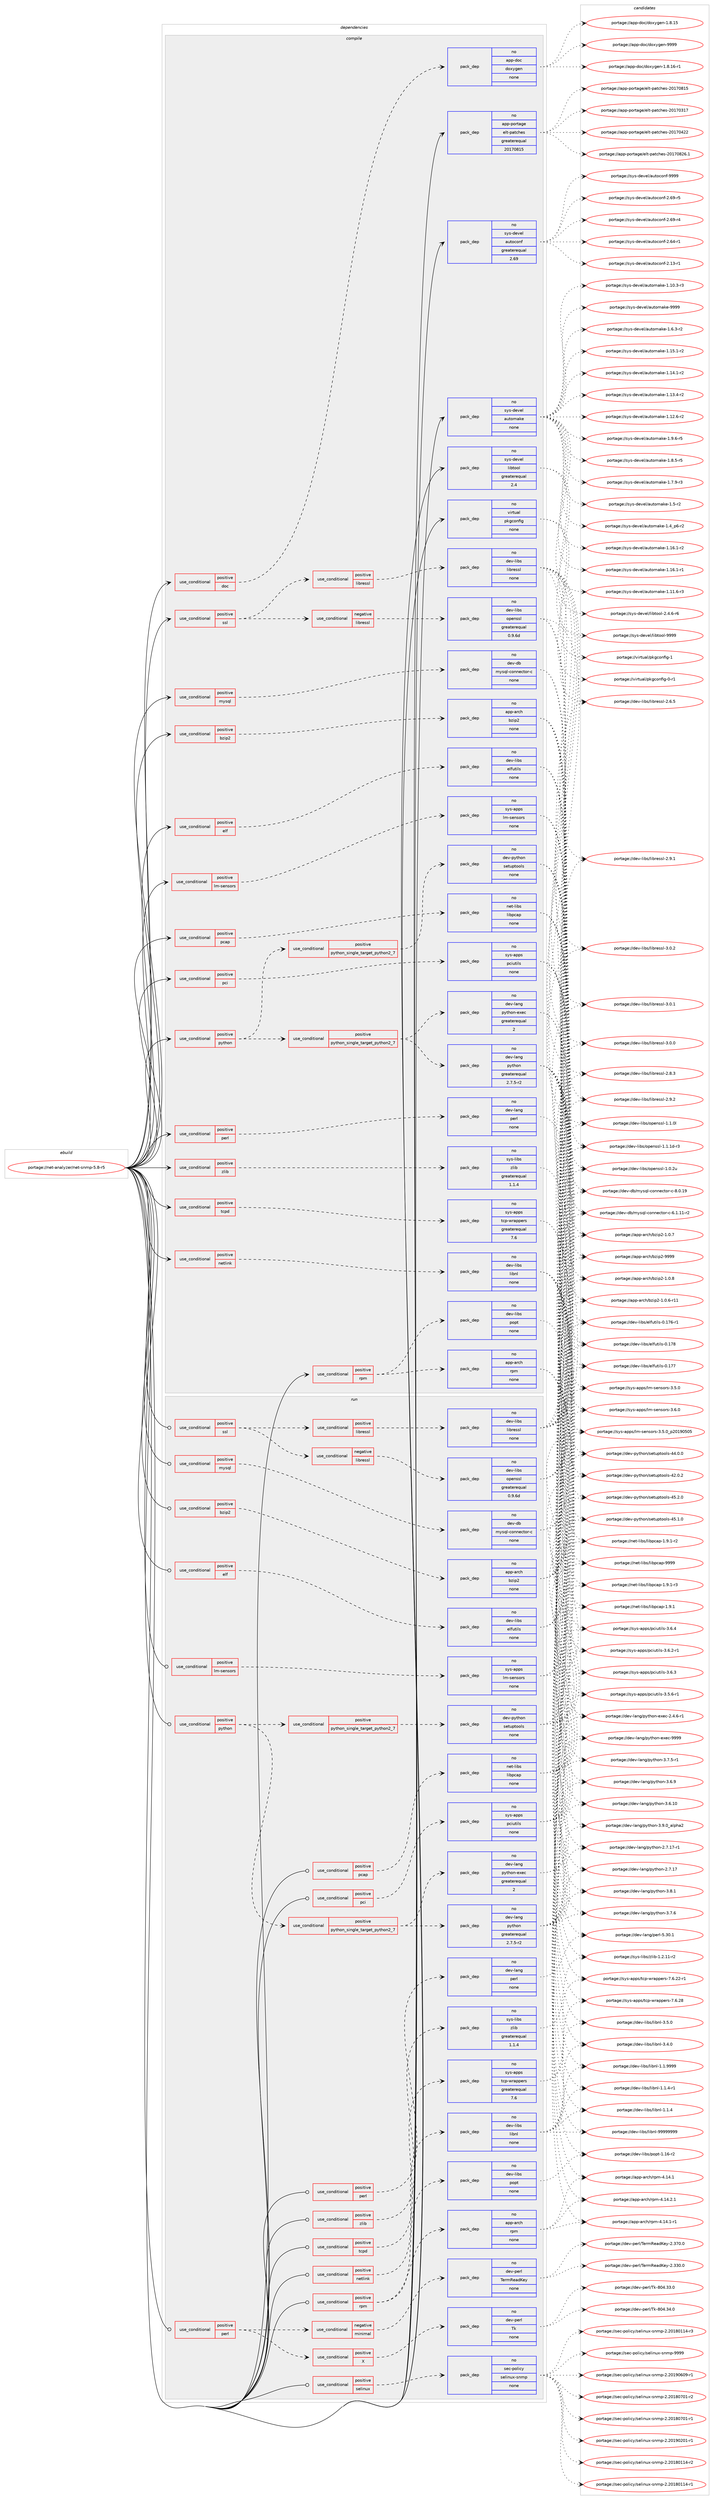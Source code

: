 digraph prolog {

# *************
# Graph options
# *************

newrank=true;
concentrate=true;
compound=true;
graph [rankdir=LR,fontname=Helvetica,fontsize=10,ranksep=1.5];#, ranksep=2.5, nodesep=0.2];
edge  [arrowhead=vee];
node  [fontname=Helvetica,fontsize=10];

# **********
# The ebuild
# **********

subgraph cluster_leftcol {
color=gray;
rank=same;
label=<<i>ebuild</i>>;
id [label="portage://net-analyzer/net-snmp-5.8-r5", color=red, width=4, href="../net-analyzer/net-snmp-5.8-r5.svg"];
}

# ****************
# The dependencies
# ****************

subgraph cluster_midcol {
color=gray;
label=<<i>dependencies</i>>;
subgraph cluster_compile {
fillcolor="#eeeeee";
style=filled;
label=<<i>compile</i>>;
subgraph cond35845 {
dependency158870 [label=<<TABLE BORDER="0" CELLBORDER="1" CELLSPACING="0" CELLPADDING="4"><TR><TD ROWSPAN="3" CELLPADDING="10">use_conditional</TD></TR><TR><TD>positive</TD></TR><TR><TD>bzip2</TD></TR></TABLE>>, shape=none, color=red];
subgraph pack120446 {
dependency158871 [label=<<TABLE BORDER="0" CELLBORDER="1" CELLSPACING="0" CELLPADDING="4" WIDTH="220"><TR><TD ROWSPAN="6" CELLPADDING="30">pack_dep</TD></TR><TR><TD WIDTH="110">no</TD></TR><TR><TD>app-arch</TD></TR><TR><TD>bzip2</TD></TR><TR><TD>none</TD></TR><TR><TD></TD></TR></TABLE>>, shape=none, color=blue];
}
dependency158870:e -> dependency158871:w [weight=20,style="dashed",arrowhead="vee"];
}
id:e -> dependency158870:w [weight=20,style="solid",arrowhead="vee"];
subgraph cond35846 {
dependency158872 [label=<<TABLE BORDER="0" CELLBORDER="1" CELLSPACING="0" CELLPADDING="4"><TR><TD ROWSPAN="3" CELLPADDING="10">use_conditional</TD></TR><TR><TD>positive</TD></TR><TR><TD>doc</TD></TR></TABLE>>, shape=none, color=red];
subgraph pack120447 {
dependency158873 [label=<<TABLE BORDER="0" CELLBORDER="1" CELLSPACING="0" CELLPADDING="4" WIDTH="220"><TR><TD ROWSPAN="6" CELLPADDING="30">pack_dep</TD></TR><TR><TD WIDTH="110">no</TD></TR><TR><TD>app-doc</TD></TR><TR><TD>doxygen</TD></TR><TR><TD>none</TD></TR><TR><TD></TD></TR></TABLE>>, shape=none, color=blue];
}
dependency158872:e -> dependency158873:w [weight=20,style="dashed",arrowhead="vee"];
}
id:e -> dependency158872:w [weight=20,style="solid",arrowhead="vee"];
subgraph cond35847 {
dependency158874 [label=<<TABLE BORDER="0" CELLBORDER="1" CELLSPACING="0" CELLPADDING="4"><TR><TD ROWSPAN="3" CELLPADDING="10">use_conditional</TD></TR><TR><TD>positive</TD></TR><TR><TD>elf</TD></TR></TABLE>>, shape=none, color=red];
subgraph pack120448 {
dependency158875 [label=<<TABLE BORDER="0" CELLBORDER="1" CELLSPACING="0" CELLPADDING="4" WIDTH="220"><TR><TD ROWSPAN="6" CELLPADDING="30">pack_dep</TD></TR><TR><TD WIDTH="110">no</TD></TR><TR><TD>dev-libs</TD></TR><TR><TD>elfutils</TD></TR><TR><TD>none</TD></TR><TR><TD></TD></TR></TABLE>>, shape=none, color=blue];
}
dependency158874:e -> dependency158875:w [weight=20,style="dashed",arrowhead="vee"];
}
id:e -> dependency158874:w [weight=20,style="solid",arrowhead="vee"];
subgraph cond35848 {
dependency158876 [label=<<TABLE BORDER="0" CELLBORDER="1" CELLSPACING="0" CELLPADDING="4"><TR><TD ROWSPAN="3" CELLPADDING="10">use_conditional</TD></TR><TR><TD>positive</TD></TR><TR><TD>lm-sensors</TD></TR></TABLE>>, shape=none, color=red];
subgraph pack120449 {
dependency158877 [label=<<TABLE BORDER="0" CELLBORDER="1" CELLSPACING="0" CELLPADDING="4" WIDTH="220"><TR><TD ROWSPAN="6" CELLPADDING="30">pack_dep</TD></TR><TR><TD WIDTH="110">no</TD></TR><TR><TD>sys-apps</TD></TR><TR><TD>lm-sensors</TD></TR><TR><TD>none</TD></TR><TR><TD></TD></TR></TABLE>>, shape=none, color=blue];
}
dependency158876:e -> dependency158877:w [weight=20,style="dashed",arrowhead="vee"];
}
id:e -> dependency158876:w [weight=20,style="solid",arrowhead="vee"];
subgraph cond35849 {
dependency158878 [label=<<TABLE BORDER="0" CELLBORDER="1" CELLSPACING="0" CELLPADDING="4"><TR><TD ROWSPAN="3" CELLPADDING="10">use_conditional</TD></TR><TR><TD>positive</TD></TR><TR><TD>mysql</TD></TR></TABLE>>, shape=none, color=red];
subgraph pack120450 {
dependency158879 [label=<<TABLE BORDER="0" CELLBORDER="1" CELLSPACING="0" CELLPADDING="4" WIDTH="220"><TR><TD ROWSPAN="6" CELLPADDING="30">pack_dep</TD></TR><TR><TD WIDTH="110">no</TD></TR><TR><TD>dev-db</TD></TR><TR><TD>mysql-connector-c</TD></TR><TR><TD>none</TD></TR><TR><TD></TD></TR></TABLE>>, shape=none, color=blue];
}
dependency158878:e -> dependency158879:w [weight=20,style="dashed",arrowhead="vee"];
}
id:e -> dependency158878:w [weight=20,style="solid",arrowhead="vee"];
subgraph cond35850 {
dependency158880 [label=<<TABLE BORDER="0" CELLBORDER="1" CELLSPACING="0" CELLPADDING="4"><TR><TD ROWSPAN="3" CELLPADDING="10">use_conditional</TD></TR><TR><TD>positive</TD></TR><TR><TD>netlink</TD></TR></TABLE>>, shape=none, color=red];
subgraph pack120451 {
dependency158881 [label=<<TABLE BORDER="0" CELLBORDER="1" CELLSPACING="0" CELLPADDING="4" WIDTH="220"><TR><TD ROWSPAN="6" CELLPADDING="30">pack_dep</TD></TR><TR><TD WIDTH="110">no</TD></TR><TR><TD>dev-libs</TD></TR><TR><TD>libnl</TD></TR><TR><TD>none</TD></TR><TR><TD></TD></TR></TABLE>>, shape=none, color=blue];
}
dependency158880:e -> dependency158881:w [weight=20,style="dashed",arrowhead="vee"];
}
id:e -> dependency158880:w [weight=20,style="solid",arrowhead="vee"];
subgraph cond35851 {
dependency158882 [label=<<TABLE BORDER="0" CELLBORDER="1" CELLSPACING="0" CELLPADDING="4"><TR><TD ROWSPAN="3" CELLPADDING="10">use_conditional</TD></TR><TR><TD>positive</TD></TR><TR><TD>pcap</TD></TR></TABLE>>, shape=none, color=red];
subgraph pack120452 {
dependency158883 [label=<<TABLE BORDER="0" CELLBORDER="1" CELLSPACING="0" CELLPADDING="4" WIDTH="220"><TR><TD ROWSPAN="6" CELLPADDING="30">pack_dep</TD></TR><TR><TD WIDTH="110">no</TD></TR><TR><TD>net-libs</TD></TR><TR><TD>libpcap</TD></TR><TR><TD>none</TD></TR><TR><TD></TD></TR></TABLE>>, shape=none, color=blue];
}
dependency158882:e -> dependency158883:w [weight=20,style="dashed",arrowhead="vee"];
}
id:e -> dependency158882:w [weight=20,style="solid",arrowhead="vee"];
subgraph cond35852 {
dependency158884 [label=<<TABLE BORDER="0" CELLBORDER="1" CELLSPACING="0" CELLPADDING="4"><TR><TD ROWSPAN="3" CELLPADDING="10">use_conditional</TD></TR><TR><TD>positive</TD></TR><TR><TD>pci</TD></TR></TABLE>>, shape=none, color=red];
subgraph pack120453 {
dependency158885 [label=<<TABLE BORDER="0" CELLBORDER="1" CELLSPACING="0" CELLPADDING="4" WIDTH="220"><TR><TD ROWSPAN="6" CELLPADDING="30">pack_dep</TD></TR><TR><TD WIDTH="110">no</TD></TR><TR><TD>sys-apps</TD></TR><TR><TD>pciutils</TD></TR><TR><TD>none</TD></TR><TR><TD></TD></TR></TABLE>>, shape=none, color=blue];
}
dependency158884:e -> dependency158885:w [weight=20,style="dashed",arrowhead="vee"];
}
id:e -> dependency158884:w [weight=20,style="solid",arrowhead="vee"];
subgraph cond35853 {
dependency158886 [label=<<TABLE BORDER="0" CELLBORDER="1" CELLSPACING="0" CELLPADDING="4"><TR><TD ROWSPAN="3" CELLPADDING="10">use_conditional</TD></TR><TR><TD>positive</TD></TR><TR><TD>perl</TD></TR></TABLE>>, shape=none, color=red];
subgraph pack120454 {
dependency158887 [label=<<TABLE BORDER="0" CELLBORDER="1" CELLSPACING="0" CELLPADDING="4" WIDTH="220"><TR><TD ROWSPAN="6" CELLPADDING="30">pack_dep</TD></TR><TR><TD WIDTH="110">no</TD></TR><TR><TD>dev-lang</TD></TR><TR><TD>perl</TD></TR><TR><TD>none</TD></TR><TR><TD></TD></TR></TABLE>>, shape=none, color=blue];
}
dependency158886:e -> dependency158887:w [weight=20,style="dashed",arrowhead="vee"];
}
id:e -> dependency158886:w [weight=20,style="solid",arrowhead="vee"];
subgraph cond35854 {
dependency158888 [label=<<TABLE BORDER="0" CELLBORDER="1" CELLSPACING="0" CELLPADDING="4"><TR><TD ROWSPAN="3" CELLPADDING="10">use_conditional</TD></TR><TR><TD>positive</TD></TR><TR><TD>python</TD></TR></TABLE>>, shape=none, color=red];
subgraph cond35855 {
dependency158889 [label=<<TABLE BORDER="0" CELLBORDER="1" CELLSPACING="0" CELLPADDING="4"><TR><TD ROWSPAN="3" CELLPADDING="10">use_conditional</TD></TR><TR><TD>positive</TD></TR><TR><TD>python_single_target_python2_7</TD></TR></TABLE>>, shape=none, color=red];
subgraph pack120455 {
dependency158890 [label=<<TABLE BORDER="0" CELLBORDER="1" CELLSPACING="0" CELLPADDING="4" WIDTH="220"><TR><TD ROWSPAN="6" CELLPADDING="30">pack_dep</TD></TR><TR><TD WIDTH="110">no</TD></TR><TR><TD>dev-python</TD></TR><TR><TD>setuptools</TD></TR><TR><TD>none</TD></TR><TR><TD></TD></TR></TABLE>>, shape=none, color=blue];
}
dependency158889:e -> dependency158890:w [weight=20,style="dashed",arrowhead="vee"];
}
dependency158888:e -> dependency158889:w [weight=20,style="dashed",arrowhead="vee"];
subgraph cond35856 {
dependency158891 [label=<<TABLE BORDER="0" CELLBORDER="1" CELLSPACING="0" CELLPADDING="4"><TR><TD ROWSPAN="3" CELLPADDING="10">use_conditional</TD></TR><TR><TD>positive</TD></TR><TR><TD>python_single_target_python2_7</TD></TR></TABLE>>, shape=none, color=red];
subgraph pack120456 {
dependency158892 [label=<<TABLE BORDER="0" CELLBORDER="1" CELLSPACING="0" CELLPADDING="4" WIDTH="220"><TR><TD ROWSPAN="6" CELLPADDING="30">pack_dep</TD></TR><TR><TD WIDTH="110">no</TD></TR><TR><TD>dev-lang</TD></TR><TR><TD>python</TD></TR><TR><TD>greaterequal</TD></TR><TR><TD>2.7.5-r2</TD></TR></TABLE>>, shape=none, color=blue];
}
dependency158891:e -> dependency158892:w [weight=20,style="dashed",arrowhead="vee"];
subgraph pack120457 {
dependency158893 [label=<<TABLE BORDER="0" CELLBORDER="1" CELLSPACING="0" CELLPADDING="4" WIDTH="220"><TR><TD ROWSPAN="6" CELLPADDING="30">pack_dep</TD></TR><TR><TD WIDTH="110">no</TD></TR><TR><TD>dev-lang</TD></TR><TR><TD>python-exec</TD></TR><TR><TD>greaterequal</TD></TR><TR><TD>2</TD></TR></TABLE>>, shape=none, color=blue];
}
dependency158891:e -> dependency158893:w [weight=20,style="dashed",arrowhead="vee"];
}
dependency158888:e -> dependency158891:w [weight=20,style="dashed",arrowhead="vee"];
}
id:e -> dependency158888:w [weight=20,style="solid",arrowhead="vee"];
subgraph cond35857 {
dependency158894 [label=<<TABLE BORDER="0" CELLBORDER="1" CELLSPACING="0" CELLPADDING="4"><TR><TD ROWSPAN="3" CELLPADDING="10">use_conditional</TD></TR><TR><TD>positive</TD></TR><TR><TD>rpm</TD></TR></TABLE>>, shape=none, color=red];
subgraph pack120458 {
dependency158895 [label=<<TABLE BORDER="0" CELLBORDER="1" CELLSPACING="0" CELLPADDING="4" WIDTH="220"><TR><TD ROWSPAN="6" CELLPADDING="30">pack_dep</TD></TR><TR><TD WIDTH="110">no</TD></TR><TR><TD>app-arch</TD></TR><TR><TD>rpm</TD></TR><TR><TD>none</TD></TR><TR><TD></TD></TR></TABLE>>, shape=none, color=blue];
}
dependency158894:e -> dependency158895:w [weight=20,style="dashed",arrowhead="vee"];
subgraph pack120459 {
dependency158896 [label=<<TABLE BORDER="0" CELLBORDER="1" CELLSPACING="0" CELLPADDING="4" WIDTH="220"><TR><TD ROWSPAN="6" CELLPADDING="30">pack_dep</TD></TR><TR><TD WIDTH="110">no</TD></TR><TR><TD>dev-libs</TD></TR><TR><TD>popt</TD></TR><TR><TD>none</TD></TR><TR><TD></TD></TR></TABLE>>, shape=none, color=blue];
}
dependency158894:e -> dependency158896:w [weight=20,style="dashed",arrowhead="vee"];
}
id:e -> dependency158894:w [weight=20,style="solid",arrowhead="vee"];
subgraph cond35858 {
dependency158897 [label=<<TABLE BORDER="0" CELLBORDER="1" CELLSPACING="0" CELLPADDING="4"><TR><TD ROWSPAN="3" CELLPADDING="10">use_conditional</TD></TR><TR><TD>positive</TD></TR><TR><TD>ssl</TD></TR></TABLE>>, shape=none, color=red];
subgraph cond35859 {
dependency158898 [label=<<TABLE BORDER="0" CELLBORDER="1" CELLSPACING="0" CELLPADDING="4"><TR><TD ROWSPAN="3" CELLPADDING="10">use_conditional</TD></TR><TR><TD>negative</TD></TR><TR><TD>libressl</TD></TR></TABLE>>, shape=none, color=red];
subgraph pack120460 {
dependency158899 [label=<<TABLE BORDER="0" CELLBORDER="1" CELLSPACING="0" CELLPADDING="4" WIDTH="220"><TR><TD ROWSPAN="6" CELLPADDING="30">pack_dep</TD></TR><TR><TD WIDTH="110">no</TD></TR><TR><TD>dev-libs</TD></TR><TR><TD>openssl</TD></TR><TR><TD>greaterequal</TD></TR><TR><TD>0.9.6d</TD></TR></TABLE>>, shape=none, color=blue];
}
dependency158898:e -> dependency158899:w [weight=20,style="dashed",arrowhead="vee"];
}
dependency158897:e -> dependency158898:w [weight=20,style="dashed",arrowhead="vee"];
subgraph cond35860 {
dependency158900 [label=<<TABLE BORDER="0" CELLBORDER="1" CELLSPACING="0" CELLPADDING="4"><TR><TD ROWSPAN="3" CELLPADDING="10">use_conditional</TD></TR><TR><TD>positive</TD></TR><TR><TD>libressl</TD></TR></TABLE>>, shape=none, color=red];
subgraph pack120461 {
dependency158901 [label=<<TABLE BORDER="0" CELLBORDER="1" CELLSPACING="0" CELLPADDING="4" WIDTH="220"><TR><TD ROWSPAN="6" CELLPADDING="30">pack_dep</TD></TR><TR><TD WIDTH="110">no</TD></TR><TR><TD>dev-libs</TD></TR><TR><TD>libressl</TD></TR><TR><TD>none</TD></TR><TR><TD></TD></TR></TABLE>>, shape=none, color=blue];
}
dependency158900:e -> dependency158901:w [weight=20,style="dashed",arrowhead="vee"];
}
dependency158897:e -> dependency158900:w [weight=20,style="dashed",arrowhead="vee"];
}
id:e -> dependency158897:w [weight=20,style="solid",arrowhead="vee"];
subgraph cond35861 {
dependency158902 [label=<<TABLE BORDER="0" CELLBORDER="1" CELLSPACING="0" CELLPADDING="4"><TR><TD ROWSPAN="3" CELLPADDING="10">use_conditional</TD></TR><TR><TD>positive</TD></TR><TR><TD>tcpd</TD></TR></TABLE>>, shape=none, color=red];
subgraph pack120462 {
dependency158903 [label=<<TABLE BORDER="0" CELLBORDER="1" CELLSPACING="0" CELLPADDING="4" WIDTH="220"><TR><TD ROWSPAN="6" CELLPADDING="30">pack_dep</TD></TR><TR><TD WIDTH="110">no</TD></TR><TR><TD>sys-apps</TD></TR><TR><TD>tcp-wrappers</TD></TR><TR><TD>greaterequal</TD></TR><TR><TD>7.6</TD></TR></TABLE>>, shape=none, color=blue];
}
dependency158902:e -> dependency158903:w [weight=20,style="dashed",arrowhead="vee"];
}
id:e -> dependency158902:w [weight=20,style="solid",arrowhead="vee"];
subgraph cond35862 {
dependency158904 [label=<<TABLE BORDER="0" CELLBORDER="1" CELLSPACING="0" CELLPADDING="4"><TR><TD ROWSPAN="3" CELLPADDING="10">use_conditional</TD></TR><TR><TD>positive</TD></TR><TR><TD>zlib</TD></TR></TABLE>>, shape=none, color=red];
subgraph pack120463 {
dependency158905 [label=<<TABLE BORDER="0" CELLBORDER="1" CELLSPACING="0" CELLPADDING="4" WIDTH="220"><TR><TD ROWSPAN="6" CELLPADDING="30">pack_dep</TD></TR><TR><TD WIDTH="110">no</TD></TR><TR><TD>sys-libs</TD></TR><TR><TD>zlib</TD></TR><TR><TD>greaterequal</TD></TR><TR><TD>1.1.4</TD></TR></TABLE>>, shape=none, color=blue];
}
dependency158904:e -> dependency158905:w [weight=20,style="dashed",arrowhead="vee"];
}
id:e -> dependency158904:w [weight=20,style="solid",arrowhead="vee"];
subgraph pack120464 {
dependency158906 [label=<<TABLE BORDER="0" CELLBORDER="1" CELLSPACING="0" CELLPADDING="4" WIDTH="220"><TR><TD ROWSPAN="6" CELLPADDING="30">pack_dep</TD></TR><TR><TD WIDTH="110">no</TD></TR><TR><TD>app-portage</TD></TR><TR><TD>elt-patches</TD></TR><TR><TD>greaterequal</TD></TR><TR><TD>20170815</TD></TR></TABLE>>, shape=none, color=blue];
}
id:e -> dependency158906:w [weight=20,style="solid",arrowhead="vee"];
subgraph pack120465 {
dependency158907 [label=<<TABLE BORDER="0" CELLBORDER="1" CELLSPACING="0" CELLPADDING="4" WIDTH="220"><TR><TD ROWSPAN="6" CELLPADDING="30">pack_dep</TD></TR><TR><TD WIDTH="110">no</TD></TR><TR><TD>sys-devel</TD></TR><TR><TD>autoconf</TD></TR><TR><TD>greaterequal</TD></TR><TR><TD>2.69</TD></TR></TABLE>>, shape=none, color=blue];
}
id:e -> dependency158907:w [weight=20,style="solid",arrowhead="vee"];
subgraph pack120466 {
dependency158908 [label=<<TABLE BORDER="0" CELLBORDER="1" CELLSPACING="0" CELLPADDING="4" WIDTH="220"><TR><TD ROWSPAN="6" CELLPADDING="30">pack_dep</TD></TR><TR><TD WIDTH="110">no</TD></TR><TR><TD>sys-devel</TD></TR><TR><TD>automake</TD></TR><TR><TD>none</TD></TR><TR><TD></TD></TR></TABLE>>, shape=none, color=blue];
}
id:e -> dependency158908:w [weight=20,style="solid",arrowhead="vee"];
subgraph pack120467 {
dependency158909 [label=<<TABLE BORDER="0" CELLBORDER="1" CELLSPACING="0" CELLPADDING="4" WIDTH="220"><TR><TD ROWSPAN="6" CELLPADDING="30">pack_dep</TD></TR><TR><TD WIDTH="110">no</TD></TR><TR><TD>sys-devel</TD></TR><TR><TD>libtool</TD></TR><TR><TD>greaterequal</TD></TR><TR><TD>2.4</TD></TR></TABLE>>, shape=none, color=blue];
}
id:e -> dependency158909:w [weight=20,style="solid",arrowhead="vee"];
subgraph pack120468 {
dependency158910 [label=<<TABLE BORDER="0" CELLBORDER="1" CELLSPACING="0" CELLPADDING="4" WIDTH="220"><TR><TD ROWSPAN="6" CELLPADDING="30">pack_dep</TD></TR><TR><TD WIDTH="110">no</TD></TR><TR><TD>virtual</TD></TR><TR><TD>pkgconfig</TD></TR><TR><TD>none</TD></TR><TR><TD></TD></TR></TABLE>>, shape=none, color=blue];
}
id:e -> dependency158910:w [weight=20,style="solid",arrowhead="vee"];
}
subgraph cluster_compileandrun {
fillcolor="#eeeeee";
style=filled;
label=<<i>compile and run</i>>;
}
subgraph cluster_run {
fillcolor="#eeeeee";
style=filled;
label=<<i>run</i>>;
subgraph cond35863 {
dependency158911 [label=<<TABLE BORDER="0" CELLBORDER="1" CELLSPACING="0" CELLPADDING="4"><TR><TD ROWSPAN="3" CELLPADDING="10">use_conditional</TD></TR><TR><TD>positive</TD></TR><TR><TD>bzip2</TD></TR></TABLE>>, shape=none, color=red];
subgraph pack120469 {
dependency158912 [label=<<TABLE BORDER="0" CELLBORDER="1" CELLSPACING="0" CELLPADDING="4" WIDTH="220"><TR><TD ROWSPAN="6" CELLPADDING="30">pack_dep</TD></TR><TR><TD WIDTH="110">no</TD></TR><TR><TD>app-arch</TD></TR><TR><TD>bzip2</TD></TR><TR><TD>none</TD></TR><TR><TD></TD></TR></TABLE>>, shape=none, color=blue];
}
dependency158911:e -> dependency158912:w [weight=20,style="dashed",arrowhead="vee"];
}
id:e -> dependency158911:w [weight=20,style="solid",arrowhead="odot"];
subgraph cond35864 {
dependency158913 [label=<<TABLE BORDER="0" CELLBORDER="1" CELLSPACING="0" CELLPADDING="4"><TR><TD ROWSPAN="3" CELLPADDING="10">use_conditional</TD></TR><TR><TD>positive</TD></TR><TR><TD>elf</TD></TR></TABLE>>, shape=none, color=red];
subgraph pack120470 {
dependency158914 [label=<<TABLE BORDER="0" CELLBORDER="1" CELLSPACING="0" CELLPADDING="4" WIDTH="220"><TR><TD ROWSPAN="6" CELLPADDING="30">pack_dep</TD></TR><TR><TD WIDTH="110">no</TD></TR><TR><TD>dev-libs</TD></TR><TR><TD>elfutils</TD></TR><TR><TD>none</TD></TR><TR><TD></TD></TR></TABLE>>, shape=none, color=blue];
}
dependency158913:e -> dependency158914:w [weight=20,style="dashed",arrowhead="vee"];
}
id:e -> dependency158913:w [weight=20,style="solid",arrowhead="odot"];
subgraph cond35865 {
dependency158915 [label=<<TABLE BORDER="0" CELLBORDER="1" CELLSPACING="0" CELLPADDING="4"><TR><TD ROWSPAN="3" CELLPADDING="10">use_conditional</TD></TR><TR><TD>positive</TD></TR><TR><TD>lm-sensors</TD></TR></TABLE>>, shape=none, color=red];
subgraph pack120471 {
dependency158916 [label=<<TABLE BORDER="0" CELLBORDER="1" CELLSPACING="0" CELLPADDING="4" WIDTH="220"><TR><TD ROWSPAN="6" CELLPADDING="30">pack_dep</TD></TR><TR><TD WIDTH="110">no</TD></TR><TR><TD>sys-apps</TD></TR><TR><TD>lm-sensors</TD></TR><TR><TD>none</TD></TR><TR><TD></TD></TR></TABLE>>, shape=none, color=blue];
}
dependency158915:e -> dependency158916:w [weight=20,style="dashed",arrowhead="vee"];
}
id:e -> dependency158915:w [weight=20,style="solid",arrowhead="odot"];
subgraph cond35866 {
dependency158917 [label=<<TABLE BORDER="0" CELLBORDER="1" CELLSPACING="0" CELLPADDING="4"><TR><TD ROWSPAN="3" CELLPADDING="10">use_conditional</TD></TR><TR><TD>positive</TD></TR><TR><TD>mysql</TD></TR></TABLE>>, shape=none, color=red];
subgraph pack120472 {
dependency158918 [label=<<TABLE BORDER="0" CELLBORDER="1" CELLSPACING="0" CELLPADDING="4" WIDTH="220"><TR><TD ROWSPAN="6" CELLPADDING="30">pack_dep</TD></TR><TR><TD WIDTH="110">no</TD></TR><TR><TD>dev-db</TD></TR><TR><TD>mysql-connector-c</TD></TR><TR><TD>none</TD></TR><TR><TD></TD></TR></TABLE>>, shape=none, color=blue];
}
dependency158917:e -> dependency158918:w [weight=20,style="dashed",arrowhead="vee"];
}
id:e -> dependency158917:w [weight=20,style="solid",arrowhead="odot"];
subgraph cond35867 {
dependency158919 [label=<<TABLE BORDER="0" CELLBORDER="1" CELLSPACING="0" CELLPADDING="4"><TR><TD ROWSPAN="3" CELLPADDING="10">use_conditional</TD></TR><TR><TD>positive</TD></TR><TR><TD>netlink</TD></TR></TABLE>>, shape=none, color=red];
subgraph pack120473 {
dependency158920 [label=<<TABLE BORDER="0" CELLBORDER="1" CELLSPACING="0" CELLPADDING="4" WIDTH="220"><TR><TD ROWSPAN="6" CELLPADDING="30">pack_dep</TD></TR><TR><TD WIDTH="110">no</TD></TR><TR><TD>dev-libs</TD></TR><TR><TD>libnl</TD></TR><TR><TD>none</TD></TR><TR><TD></TD></TR></TABLE>>, shape=none, color=blue];
}
dependency158919:e -> dependency158920:w [weight=20,style="dashed",arrowhead="vee"];
}
id:e -> dependency158919:w [weight=20,style="solid",arrowhead="odot"];
subgraph cond35868 {
dependency158921 [label=<<TABLE BORDER="0" CELLBORDER="1" CELLSPACING="0" CELLPADDING="4"><TR><TD ROWSPAN="3" CELLPADDING="10">use_conditional</TD></TR><TR><TD>positive</TD></TR><TR><TD>pcap</TD></TR></TABLE>>, shape=none, color=red];
subgraph pack120474 {
dependency158922 [label=<<TABLE BORDER="0" CELLBORDER="1" CELLSPACING="0" CELLPADDING="4" WIDTH="220"><TR><TD ROWSPAN="6" CELLPADDING="30">pack_dep</TD></TR><TR><TD WIDTH="110">no</TD></TR><TR><TD>net-libs</TD></TR><TR><TD>libpcap</TD></TR><TR><TD>none</TD></TR><TR><TD></TD></TR></TABLE>>, shape=none, color=blue];
}
dependency158921:e -> dependency158922:w [weight=20,style="dashed",arrowhead="vee"];
}
id:e -> dependency158921:w [weight=20,style="solid",arrowhead="odot"];
subgraph cond35869 {
dependency158923 [label=<<TABLE BORDER="0" CELLBORDER="1" CELLSPACING="0" CELLPADDING="4"><TR><TD ROWSPAN="3" CELLPADDING="10">use_conditional</TD></TR><TR><TD>positive</TD></TR><TR><TD>pci</TD></TR></TABLE>>, shape=none, color=red];
subgraph pack120475 {
dependency158924 [label=<<TABLE BORDER="0" CELLBORDER="1" CELLSPACING="0" CELLPADDING="4" WIDTH="220"><TR><TD ROWSPAN="6" CELLPADDING="30">pack_dep</TD></TR><TR><TD WIDTH="110">no</TD></TR><TR><TD>sys-apps</TD></TR><TR><TD>pciutils</TD></TR><TR><TD>none</TD></TR><TR><TD></TD></TR></TABLE>>, shape=none, color=blue];
}
dependency158923:e -> dependency158924:w [weight=20,style="dashed",arrowhead="vee"];
}
id:e -> dependency158923:w [weight=20,style="solid",arrowhead="odot"];
subgraph cond35870 {
dependency158925 [label=<<TABLE BORDER="0" CELLBORDER="1" CELLSPACING="0" CELLPADDING="4"><TR><TD ROWSPAN="3" CELLPADDING="10">use_conditional</TD></TR><TR><TD>positive</TD></TR><TR><TD>perl</TD></TR></TABLE>>, shape=none, color=red];
subgraph cond35871 {
dependency158926 [label=<<TABLE BORDER="0" CELLBORDER="1" CELLSPACING="0" CELLPADDING="4"><TR><TD ROWSPAN="3" CELLPADDING="10">use_conditional</TD></TR><TR><TD>positive</TD></TR><TR><TD>X</TD></TR></TABLE>>, shape=none, color=red];
subgraph pack120476 {
dependency158927 [label=<<TABLE BORDER="0" CELLBORDER="1" CELLSPACING="0" CELLPADDING="4" WIDTH="220"><TR><TD ROWSPAN="6" CELLPADDING="30">pack_dep</TD></TR><TR><TD WIDTH="110">no</TD></TR><TR><TD>dev-perl</TD></TR><TR><TD>Tk</TD></TR><TR><TD>none</TD></TR><TR><TD></TD></TR></TABLE>>, shape=none, color=blue];
}
dependency158926:e -> dependency158927:w [weight=20,style="dashed",arrowhead="vee"];
}
dependency158925:e -> dependency158926:w [weight=20,style="dashed",arrowhead="vee"];
subgraph cond35872 {
dependency158928 [label=<<TABLE BORDER="0" CELLBORDER="1" CELLSPACING="0" CELLPADDING="4"><TR><TD ROWSPAN="3" CELLPADDING="10">use_conditional</TD></TR><TR><TD>negative</TD></TR><TR><TD>minimal</TD></TR></TABLE>>, shape=none, color=red];
subgraph pack120477 {
dependency158929 [label=<<TABLE BORDER="0" CELLBORDER="1" CELLSPACING="0" CELLPADDING="4" WIDTH="220"><TR><TD ROWSPAN="6" CELLPADDING="30">pack_dep</TD></TR><TR><TD WIDTH="110">no</TD></TR><TR><TD>dev-perl</TD></TR><TR><TD>TermReadKey</TD></TR><TR><TD>none</TD></TR><TR><TD></TD></TR></TABLE>>, shape=none, color=blue];
}
dependency158928:e -> dependency158929:w [weight=20,style="dashed",arrowhead="vee"];
}
dependency158925:e -> dependency158928:w [weight=20,style="dashed",arrowhead="vee"];
}
id:e -> dependency158925:w [weight=20,style="solid",arrowhead="odot"];
subgraph cond35873 {
dependency158930 [label=<<TABLE BORDER="0" CELLBORDER="1" CELLSPACING="0" CELLPADDING="4"><TR><TD ROWSPAN="3" CELLPADDING="10">use_conditional</TD></TR><TR><TD>positive</TD></TR><TR><TD>perl</TD></TR></TABLE>>, shape=none, color=red];
subgraph pack120478 {
dependency158931 [label=<<TABLE BORDER="0" CELLBORDER="1" CELLSPACING="0" CELLPADDING="4" WIDTH="220"><TR><TD ROWSPAN="6" CELLPADDING="30">pack_dep</TD></TR><TR><TD WIDTH="110">no</TD></TR><TR><TD>dev-lang</TD></TR><TR><TD>perl</TD></TR><TR><TD>none</TD></TR><TR><TD></TD></TR></TABLE>>, shape=none, color=blue];
}
dependency158930:e -> dependency158931:w [weight=20,style="dashed",arrowhead="vee"];
}
id:e -> dependency158930:w [weight=20,style="solid",arrowhead="odot"];
subgraph cond35874 {
dependency158932 [label=<<TABLE BORDER="0" CELLBORDER="1" CELLSPACING="0" CELLPADDING="4"><TR><TD ROWSPAN="3" CELLPADDING="10">use_conditional</TD></TR><TR><TD>positive</TD></TR><TR><TD>python</TD></TR></TABLE>>, shape=none, color=red];
subgraph cond35875 {
dependency158933 [label=<<TABLE BORDER="0" CELLBORDER="1" CELLSPACING="0" CELLPADDING="4"><TR><TD ROWSPAN="3" CELLPADDING="10">use_conditional</TD></TR><TR><TD>positive</TD></TR><TR><TD>python_single_target_python2_7</TD></TR></TABLE>>, shape=none, color=red];
subgraph pack120479 {
dependency158934 [label=<<TABLE BORDER="0" CELLBORDER="1" CELLSPACING="0" CELLPADDING="4" WIDTH="220"><TR><TD ROWSPAN="6" CELLPADDING="30">pack_dep</TD></TR><TR><TD WIDTH="110">no</TD></TR><TR><TD>dev-python</TD></TR><TR><TD>setuptools</TD></TR><TR><TD>none</TD></TR><TR><TD></TD></TR></TABLE>>, shape=none, color=blue];
}
dependency158933:e -> dependency158934:w [weight=20,style="dashed",arrowhead="vee"];
}
dependency158932:e -> dependency158933:w [weight=20,style="dashed",arrowhead="vee"];
subgraph cond35876 {
dependency158935 [label=<<TABLE BORDER="0" CELLBORDER="1" CELLSPACING="0" CELLPADDING="4"><TR><TD ROWSPAN="3" CELLPADDING="10">use_conditional</TD></TR><TR><TD>positive</TD></TR><TR><TD>python_single_target_python2_7</TD></TR></TABLE>>, shape=none, color=red];
subgraph pack120480 {
dependency158936 [label=<<TABLE BORDER="0" CELLBORDER="1" CELLSPACING="0" CELLPADDING="4" WIDTH="220"><TR><TD ROWSPAN="6" CELLPADDING="30">pack_dep</TD></TR><TR><TD WIDTH="110">no</TD></TR><TR><TD>dev-lang</TD></TR><TR><TD>python</TD></TR><TR><TD>greaterequal</TD></TR><TR><TD>2.7.5-r2</TD></TR></TABLE>>, shape=none, color=blue];
}
dependency158935:e -> dependency158936:w [weight=20,style="dashed",arrowhead="vee"];
subgraph pack120481 {
dependency158937 [label=<<TABLE BORDER="0" CELLBORDER="1" CELLSPACING="0" CELLPADDING="4" WIDTH="220"><TR><TD ROWSPAN="6" CELLPADDING="30">pack_dep</TD></TR><TR><TD WIDTH="110">no</TD></TR><TR><TD>dev-lang</TD></TR><TR><TD>python-exec</TD></TR><TR><TD>greaterequal</TD></TR><TR><TD>2</TD></TR></TABLE>>, shape=none, color=blue];
}
dependency158935:e -> dependency158937:w [weight=20,style="dashed",arrowhead="vee"];
}
dependency158932:e -> dependency158935:w [weight=20,style="dashed",arrowhead="vee"];
}
id:e -> dependency158932:w [weight=20,style="solid",arrowhead="odot"];
subgraph cond35877 {
dependency158938 [label=<<TABLE BORDER="0" CELLBORDER="1" CELLSPACING="0" CELLPADDING="4"><TR><TD ROWSPAN="3" CELLPADDING="10">use_conditional</TD></TR><TR><TD>positive</TD></TR><TR><TD>rpm</TD></TR></TABLE>>, shape=none, color=red];
subgraph pack120482 {
dependency158939 [label=<<TABLE BORDER="0" CELLBORDER="1" CELLSPACING="0" CELLPADDING="4" WIDTH="220"><TR><TD ROWSPAN="6" CELLPADDING="30">pack_dep</TD></TR><TR><TD WIDTH="110">no</TD></TR><TR><TD>app-arch</TD></TR><TR><TD>rpm</TD></TR><TR><TD>none</TD></TR><TR><TD></TD></TR></TABLE>>, shape=none, color=blue];
}
dependency158938:e -> dependency158939:w [weight=20,style="dashed",arrowhead="vee"];
subgraph pack120483 {
dependency158940 [label=<<TABLE BORDER="0" CELLBORDER="1" CELLSPACING="0" CELLPADDING="4" WIDTH="220"><TR><TD ROWSPAN="6" CELLPADDING="30">pack_dep</TD></TR><TR><TD WIDTH="110">no</TD></TR><TR><TD>dev-libs</TD></TR><TR><TD>popt</TD></TR><TR><TD>none</TD></TR><TR><TD></TD></TR></TABLE>>, shape=none, color=blue];
}
dependency158938:e -> dependency158940:w [weight=20,style="dashed",arrowhead="vee"];
}
id:e -> dependency158938:w [weight=20,style="solid",arrowhead="odot"];
subgraph cond35878 {
dependency158941 [label=<<TABLE BORDER="0" CELLBORDER="1" CELLSPACING="0" CELLPADDING="4"><TR><TD ROWSPAN="3" CELLPADDING="10">use_conditional</TD></TR><TR><TD>positive</TD></TR><TR><TD>selinux</TD></TR></TABLE>>, shape=none, color=red];
subgraph pack120484 {
dependency158942 [label=<<TABLE BORDER="0" CELLBORDER="1" CELLSPACING="0" CELLPADDING="4" WIDTH="220"><TR><TD ROWSPAN="6" CELLPADDING="30">pack_dep</TD></TR><TR><TD WIDTH="110">no</TD></TR><TR><TD>sec-policy</TD></TR><TR><TD>selinux-snmp</TD></TR><TR><TD>none</TD></TR><TR><TD></TD></TR></TABLE>>, shape=none, color=blue];
}
dependency158941:e -> dependency158942:w [weight=20,style="dashed",arrowhead="vee"];
}
id:e -> dependency158941:w [weight=20,style="solid",arrowhead="odot"];
subgraph cond35879 {
dependency158943 [label=<<TABLE BORDER="0" CELLBORDER="1" CELLSPACING="0" CELLPADDING="4"><TR><TD ROWSPAN="3" CELLPADDING="10">use_conditional</TD></TR><TR><TD>positive</TD></TR><TR><TD>ssl</TD></TR></TABLE>>, shape=none, color=red];
subgraph cond35880 {
dependency158944 [label=<<TABLE BORDER="0" CELLBORDER="1" CELLSPACING="0" CELLPADDING="4"><TR><TD ROWSPAN="3" CELLPADDING="10">use_conditional</TD></TR><TR><TD>negative</TD></TR><TR><TD>libressl</TD></TR></TABLE>>, shape=none, color=red];
subgraph pack120485 {
dependency158945 [label=<<TABLE BORDER="0" CELLBORDER="1" CELLSPACING="0" CELLPADDING="4" WIDTH="220"><TR><TD ROWSPAN="6" CELLPADDING="30">pack_dep</TD></TR><TR><TD WIDTH="110">no</TD></TR><TR><TD>dev-libs</TD></TR><TR><TD>openssl</TD></TR><TR><TD>greaterequal</TD></TR><TR><TD>0.9.6d</TD></TR></TABLE>>, shape=none, color=blue];
}
dependency158944:e -> dependency158945:w [weight=20,style="dashed",arrowhead="vee"];
}
dependency158943:e -> dependency158944:w [weight=20,style="dashed",arrowhead="vee"];
subgraph cond35881 {
dependency158946 [label=<<TABLE BORDER="0" CELLBORDER="1" CELLSPACING="0" CELLPADDING="4"><TR><TD ROWSPAN="3" CELLPADDING="10">use_conditional</TD></TR><TR><TD>positive</TD></TR><TR><TD>libressl</TD></TR></TABLE>>, shape=none, color=red];
subgraph pack120486 {
dependency158947 [label=<<TABLE BORDER="0" CELLBORDER="1" CELLSPACING="0" CELLPADDING="4" WIDTH="220"><TR><TD ROWSPAN="6" CELLPADDING="30">pack_dep</TD></TR><TR><TD WIDTH="110">no</TD></TR><TR><TD>dev-libs</TD></TR><TR><TD>libressl</TD></TR><TR><TD>none</TD></TR><TR><TD></TD></TR></TABLE>>, shape=none, color=blue];
}
dependency158946:e -> dependency158947:w [weight=20,style="dashed",arrowhead="vee"];
}
dependency158943:e -> dependency158946:w [weight=20,style="dashed",arrowhead="vee"];
}
id:e -> dependency158943:w [weight=20,style="solid",arrowhead="odot"];
subgraph cond35882 {
dependency158948 [label=<<TABLE BORDER="0" CELLBORDER="1" CELLSPACING="0" CELLPADDING="4"><TR><TD ROWSPAN="3" CELLPADDING="10">use_conditional</TD></TR><TR><TD>positive</TD></TR><TR><TD>tcpd</TD></TR></TABLE>>, shape=none, color=red];
subgraph pack120487 {
dependency158949 [label=<<TABLE BORDER="0" CELLBORDER="1" CELLSPACING="0" CELLPADDING="4" WIDTH="220"><TR><TD ROWSPAN="6" CELLPADDING="30">pack_dep</TD></TR><TR><TD WIDTH="110">no</TD></TR><TR><TD>sys-apps</TD></TR><TR><TD>tcp-wrappers</TD></TR><TR><TD>greaterequal</TD></TR><TR><TD>7.6</TD></TR></TABLE>>, shape=none, color=blue];
}
dependency158948:e -> dependency158949:w [weight=20,style="dashed",arrowhead="vee"];
}
id:e -> dependency158948:w [weight=20,style="solid",arrowhead="odot"];
subgraph cond35883 {
dependency158950 [label=<<TABLE BORDER="0" CELLBORDER="1" CELLSPACING="0" CELLPADDING="4"><TR><TD ROWSPAN="3" CELLPADDING="10">use_conditional</TD></TR><TR><TD>positive</TD></TR><TR><TD>zlib</TD></TR></TABLE>>, shape=none, color=red];
subgraph pack120488 {
dependency158951 [label=<<TABLE BORDER="0" CELLBORDER="1" CELLSPACING="0" CELLPADDING="4" WIDTH="220"><TR><TD ROWSPAN="6" CELLPADDING="30">pack_dep</TD></TR><TR><TD WIDTH="110">no</TD></TR><TR><TD>sys-libs</TD></TR><TR><TD>zlib</TD></TR><TR><TD>greaterequal</TD></TR><TR><TD>1.1.4</TD></TR></TABLE>>, shape=none, color=blue];
}
dependency158950:e -> dependency158951:w [weight=20,style="dashed",arrowhead="vee"];
}
id:e -> dependency158950:w [weight=20,style="solid",arrowhead="odot"];
}
}

# **************
# The candidates
# **************

subgraph cluster_choices {
rank=same;
color=gray;
label=<<i>candidates</i>>;

subgraph choice120446 {
color=black;
nodesep=1;
choice971121124597114991044798122105112504557575757 [label="portage://app-arch/bzip2-9999", color=red, width=4,href="../app-arch/bzip2-9999.svg"];
choice97112112459711499104479812210511250454946484656 [label="portage://app-arch/bzip2-1.0.8", color=red, width=4,href="../app-arch/bzip2-1.0.8.svg"];
choice97112112459711499104479812210511250454946484655 [label="portage://app-arch/bzip2-1.0.7", color=red, width=4,href="../app-arch/bzip2-1.0.7.svg"];
choice97112112459711499104479812210511250454946484654451144949 [label="portage://app-arch/bzip2-1.0.6-r11", color=red, width=4,href="../app-arch/bzip2-1.0.6-r11.svg"];
dependency158871:e -> choice971121124597114991044798122105112504557575757:w [style=dotted,weight="100"];
dependency158871:e -> choice97112112459711499104479812210511250454946484656:w [style=dotted,weight="100"];
dependency158871:e -> choice97112112459711499104479812210511250454946484655:w [style=dotted,weight="100"];
dependency158871:e -> choice97112112459711499104479812210511250454946484654451144949:w [style=dotted,weight="100"];
}
subgraph choice120447 {
color=black;
nodesep=1;
choice971121124510011199471001111201211031011104557575757 [label="portage://app-doc/doxygen-9999", color=red, width=4,href="../app-doc/doxygen-9999.svg"];
choice97112112451001119947100111120121103101110454946564649544511449 [label="portage://app-doc/doxygen-1.8.16-r1", color=red, width=4,href="../app-doc/doxygen-1.8.16-r1.svg"];
choice9711211245100111994710011112012110310111045494656464953 [label="portage://app-doc/doxygen-1.8.15", color=red, width=4,href="../app-doc/doxygen-1.8.15.svg"];
dependency158873:e -> choice971121124510011199471001111201211031011104557575757:w [style=dotted,weight="100"];
dependency158873:e -> choice97112112451001119947100111120121103101110454946564649544511449:w [style=dotted,weight="100"];
dependency158873:e -> choice9711211245100111994710011112012110310111045494656464953:w [style=dotted,weight="100"];
}
subgraph choice120448 {
color=black;
nodesep=1;
choice100101118451081059811547101108102117116105108115454846495556 [label="portage://dev-libs/elfutils-0.178", color=red, width=4,href="../dev-libs/elfutils-0.178.svg"];
choice100101118451081059811547101108102117116105108115454846495555 [label="portage://dev-libs/elfutils-0.177", color=red, width=4,href="../dev-libs/elfutils-0.177.svg"];
choice1001011184510810598115471011081021171161051081154548464955544511449 [label="portage://dev-libs/elfutils-0.176-r1", color=red, width=4,href="../dev-libs/elfutils-0.176-r1.svg"];
dependency158875:e -> choice100101118451081059811547101108102117116105108115454846495556:w [style=dotted,weight="100"];
dependency158875:e -> choice100101118451081059811547101108102117116105108115454846495555:w [style=dotted,weight="100"];
dependency158875:e -> choice1001011184510810598115471011081021171161051081154548464955544511449:w [style=dotted,weight="100"];
}
subgraph choice120449 {
color=black;
nodesep=1;
choice11512111545971121121154710810945115101110115111114115455146544648 [label="portage://sys-apps/lm-sensors-3.6.0", color=red, width=4,href="../sys-apps/lm-sensors-3.6.0.svg"];
choice11512111545971121121154710810945115101110115111114115455146534648951125048495748534853 [label="portage://sys-apps/lm-sensors-3.5.0_p20190505", color=red, width=4,href="../sys-apps/lm-sensors-3.5.0_p20190505.svg"];
choice11512111545971121121154710810945115101110115111114115455146534648 [label="portage://sys-apps/lm-sensors-3.5.0", color=red, width=4,href="../sys-apps/lm-sensors-3.5.0.svg"];
dependency158877:e -> choice11512111545971121121154710810945115101110115111114115455146544648:w [style=dotted,weight="100"];
dependency158877:e -> choice11512111545971121121154710810945115101110115111114115455146534648951125048495748534853:w [style=dotted,weight="100"];
dependency158877:e -> choice11512111545971121121154710810945115101110115111114115455146534648:w [style=dotted,weight="100"];
}
subgraph choice120450 {
color=black;
nodesep=1;
choice100101118451009847109121115113108459911111011010199116111114459945564648464957 [label="portage://dev-db/mysql-connector-c-8.0.19", color=red, width=4,href="../dev-db/mysql-connector-c-8.0.19.svg"];
choice1001011184510098471091211151131084599111110110101991161111144599455446494649494511450 [label="portage://dev-db/mysql-connector-c-6.1.11-r2", color=red, width=4,href="../dev-db/mysql-connector-c-6.1.11-r2.svg"];
dependency158879:e -> choice100101118451009847109121115113108459911111011010199116111114459945564648464957:w [style=dotted,weight="100"];
dependency158879:e -> choice1001011184510098471091211151131084599111110110101991161111144599455446494649494511450:w [style=dotted,weight="100"];
}
subgraph choice120451 {
color=black;
nodesep=1;
choice10010111845108105981154710810598110108455757575757575757 [label="portage://dev-libs/libnl-99999999", color=red, width=4,href="../dev-libs/libnl-99999999.svg"];
choice10010111845108105981154710810598110108455146534648 [label="portage://dev-libs/libnl-3.5.0", color=red, width=4,href="../dev-libs/libnl-3.5.0.svg"];
choice10010111845108105981154710810598110108455146524648 [label="portage://dev-libs/libnl-3.4.0", color=red, width=4,href="../dev-libs/libnl-3.4.0.svg"];
choice10010111845108105981154710810598110108454946494657575757 [label="portage://dev-libs/libnl-1.1.9999", color=red, width=4,href="../dev-libs/libnl-1.1.9999.svg"];
choice100101118451081059811547108105981101084549464946524511449 [label="portage://dev-libs/libnl-1.1.4-r1", color=red, width=4,href="../dev-libs/libnl-1.1.4-r1.svg"];
choice10010111845108105981154710810598110108454946494652 [label="portage://dev-libs/libnl-1.1.4", color=red, width=4,href="../dev-libs/libnl-1.1.4.svg"];
dependency158881:e -> choice10010111845108105981154710810598110108455757575757575757:w [style=dotted,weight="100"];
dependency158881:e -> choice10010111845108105981154710810598110108455146534648:w [style=dotted,weight="100"];
dependency158881:e -> choice10010111845108105981154710810598110108455146524648:w [style=dotted,weight="100"];
dependency158881:e -> choice10010111845108105981154710810598110108454946494657575757:w [style=dotted,weight="100"];
dependency158881:e -> choice100101118451081059811547108105981101084549464946524511449:w [style=dotted,weight="100"];
dependency158881:e -> choice10010111845108105981154710810598110108454946494652:w [style=dotted,weight="100"];
}
subgraph choice120452 {
color=black;
nodesep=1;
choice1101011164510810598115471081059811299971124557575757 [label="portage://net-libs/libpcap-9999", color=red, width=4,href="../net-libs/libpcap-9999.svg"];
choice1101011164510810598115471081059811299971124549465746494511451 [label="portage://net-libs/libpcap-1.9.1-r3", color=red, width=4,href="../net-libs/libpcap-1.9.1-r3.svg"];
choice1101011164510810598115471081059811299971124549465746494511450 [label="portage://net-libs/libpcap-1.9.1-r2", color=red, width=4,href="../net-libs/libpcap-1.9.1-r2.svg"];
choice110101116451081059811547108105981129997112454946574649 [label="portage://net-libs/libpcap-1.9.1", color=red, width=4,href="../net-libs/libpcap-1.9.1.svg"];
dependency158883:e -> choice1101011164510810598115471081059811299971124557575757:w [style=dotted,weight="100"];
dependency158883:e -> choice1101011164510810598115471081059811299971124549465746494511451:w [style=dotted,weight="100"];
dependency158883:e -> choice1101011164510810598115471081059811299971124549465746494511450:w [style=dotted,weight="100"];
dependency158883:e -> choice110101116451081059811547108105981129997112454946574649:w [style=dotted,weight="100"];
}
subgraph choice120453 {
color=black;
nodesep=1;
choice11512111545971121121154711299105117116105108115455146544652 [label="portage://sys-apps/pciutils-3.6.4", color=red, width=4,href="../sys-apps/pciutils-3.6.4.svg"];
choice11512111545971121121154711299105117116105108115455146544651 [label="portage://sys-apps/pciutils-3.6.3", color=red, width=4,href="../sys-apps/pciutils-3.6.3.svg"];
choice115121115459711211211547112991051171161051081154551465446504511449 [label="portage://sys-apps/pciutils-3.6.2-r1", color=red, width=4,href="../sys-apps/pciutils-3.6.2-r1.svg"];
choice115121115459711211211547112991051171161051081154551465346544511449 [label="portage://sys-apps/pciutils-3.5.6-r1", color=red, width=4,href="../sys-apps/pciutils-3.5.6-r1.svg"];
dependency158885:e -> choice11512111545971121121154711299105117116105108115455146544652:w [style=dotted,weight="100"];
dependency158885:e -> choice11512111545971121121154711299105117116105108115455146544651:w [style=dotted,weight="100"];
dependency158885:e -> choice115121115459711211211547112991051171161051081154551465446504511449:w [style=dotted,weight="100"];
dependency158885:e -> choice115121115459711211211547112991051171161051081154551465346544511449:w [style=dotted,weight="100"];
}
subgraph choice120454 {
color=black;
nodesep=1;
choice10010111845108971101034711210111410845534651484649 [label="portage://dev-lang/perl-5.30.1", color=red, width=4,href="../dev-lang/perl-5.30.1.svg"];
dependency158887:e -> choice10010111845108971101034711210111410845534651484649:w [style=dotted,weight="100"];
}
subgraph choice120455 {
color=black;
nodesep=1;
choice100101118451121211161041111104711510111611711211611111110811545525346504648 [label="portage://dev-python/setuptools-45.2.0", color=red, width=4,href="../dev-python/setuptools-45.2.0.svg"];
choice100101118451121211161041111104711510111611711211611111110811545525346494648 [label="portage://dev-python/setuptools-45.1.0", color=red, width=4,href="../dev-python/setuptools-45.1.0.svg"];
choice100101118451121211161041111104711510111611711211611111110811545525246484648 [label="portage://dev-python/setuptools-44.0.0", color=red, width=4,href="../dev-python/setuptools-44.0.0.svg"];
choice100101118451121211161041111104711510111611711211611111110811545525046484650 [label="portage://dev-python/setuptools-42.0.2", color=red, width=4,href="../dev-python/setuptools-42.0.2.svg"];
dependency158890:e -> choice100101118451121211161041111104711510111611711211611111110811545525346504648:w [style=dotted,weight="100"];
dependency158890:e -> choice100101118451121211161041111104711510111611711211611111110811545525346494648:w [style=dotted,weight="100"];
dependency158890:e -> choice100101118451121211161041111104711510111611711211611111110811545525246484648:w [style=dotted,weight="100"];
dependency158890:e -> choice100101118451121211161041111104711510111611711211611111110811545525046484650:w [style=dotted,weight="100"];
}
subgraph choice120456 {
color=black;
nodesep=1;
choice10010111845108971101034711212111610411111045514657464895971081121049750 [label="portage://dev-lang/python-3.9.0_alpha2", color=red, width=4,href="../dev-lang/python-3.9.0_alpha2.svg"];
choice100101118451089711010347112121116104111110455146564649 [label="portage://dev-lang/python-3.8.1", color=red, width=4,href="../dev-lang/python-3.8.1.svg"];
choice100101118451089711010347112121116104111110455146554654 [label="portage://dev-lang/python-3.7.6", color=red, width=4,href="../dev-lang/python-3.7.6.svg"];
choice1001011184510897110103471121211161041111104551465546534511449 [label="portage://dev-lang/python-3.7.5-r1", color=red, width=4,href="../dev-lang/python-3.7.5-r1.svg"];
choice100101118451089711010347112121116104111110455146544657 [label="portage://dev-lang/python-3.6.9", color=red, width=4,href="../dev-lang/python-3.6.9.svg"];
choice10010111845108971101034711212111610411111045514654464948 [label="portage://dev-lang/python-3.6.10", color=red, width=4,href="../dev-lang/python-3.6.10.svg"];
choice100101118451089711010347112121116104111110455046554649554511449 [label="portage://dev-lang/python-2.7.17-r1", color=red, width=4,href="../dev-lang/python-2.7.17-r1.svg"];
choice10010111845108971101034711212111610411111045504655464955 [label="portage://dev-lang/python-2.7.17", color=red, width=4,href="../dev-lang/python-2.7.17.svg"];
dependency158892:e -> choice10010111845108971101034711212111610411111045514657464895971081121049750:w [style=dotted,weight="100"];
dependency158892:e -> choice100101118451089711010347112121116104111110455146564649:w [style=dotted,weight="100"];
dependency158892:e -> choice100101118451089711010347112121116104111110455146554654:w [style=dotted,weight="100"];
dependency158892:e -> choice1001011184510897110103471121211161041111104551465546534511449:w [style=dotted,weight="100"];
dependency158892:e -> choice100101118451089711010347112121116104111110455146544657:w [style=dotted,weight="100"];
dependency158892:e -> choice10010111845108971101034711212111610411111045514654464948:w [style=dotted,weight="100"];
dependency158892:e -> choice100101118451089711010347112121116104111110455046554649554511449:w [style=dotted,weight="100"];
dependency158892:e -> choice10010111845108971101034711212111610411111045504655464955:w [style=dotted,weight="100"];
}
subgraph choice120457 {
color=black;
nodesep=1;
choice10010111845108971101034711212111610411111045101120101994557575757 [label="portage://dev-lang/python-exec-9999", color=red, width=4,href="../dev-lang/python-exec-9999.svg"];
choice10010111845108971101034711212111610411111045101120101994550465246544511449 [label="portage://dev-lang/python-exec-2.4.6-r1", color=red, width=4,href="../dev-lang/python-exec-2.4.6-r1.svg"];
dependency158893:e -> choice10010111845108971101034711212111610411111045101120101994557575757:w [style=dotted,weight="100"];
dependency158893:e -> choice10010111845108971101034711212111610411111045101120101994550465246544511449:w [style=dotted,weight="100"];
}
subgraph choice120458 {
color=black;
nodesep=1;
choice9711211245971149910447114112109455246495246504649 [label="portage://app-arch/rpm-4.14.2.1", color=red, width=4,href="../app-arch/rpm-4.14.2.1.svg"];
choice9711211245971149910447114112109455246495246494511449 [label="portage://app-arch/rpm-4.14.1-r1", color=red, width=4,href="../app-arch/rpm-4.14.1-r1.svg"];
choice971121124597114991044711411210945524649524649 [label="portage://app-arch/rpm-4.14.1", color=red, width=4,href="../app-arch/rpm-4.14.1.svg"];
dependency158895:e -> choice9711211245971149910447114112109455246495246504649:w [style=dotted,weight="100"];
dependency158895:e -> choice9711211245971149910447114112109455246495246494511449:w [style=dotted,weight="100"];
dependency158895:e -> choice971121124597114991044711411210945524649524649:w [style=dotted,weight="100"];
}
subgraph choice120459 {
color=black;
nodesep=1;
choice10010111845108105981154711211111211645494649544511450 [label="portage://dev-libs/popt-1.16-r2", color=red, width=4,href="../dev-libs/popt-1.16-r2.svg"];
dependency158896:e -> choice10010111845108105981154711211111211645494649544511450:w [style=dotted,weight="100"];
}
subgraph choice120460 {
color=black;
nodesep=1;
choice1001011184510810598115471111121011101151151084549464946491004511451 [label="portage://dev-libs/openssl-1.1.1d-r3", color=red, width=4,href="../dev-libs/openssl-1.1.1d-r3.svg"];
choice100101118451081059811547111112101110115115108454946494648108 [label="portage://dev-libs/openssl-1.1.0l", color=red, width=4,href="../dev-libs/openssl-1.1.0l.svg"];
choice100101118451081059811547111112101110115115108454946484650117 [label="portage://dev-libs/openssl-1.0.2u", color=red, width=4,href="../dev-libs/openssl-1.0.2u.svg"];
dependency158899:e -> choice1001011184510810598115471111121011101151151084549464946491004511451:w [style=dotted,weight="100"];
dependency158899:e -> choice100101118451081059811547111112101110115115108454946494648108:w [style=dotted,weight="100"];
dependency158899:e -> choice100101118451081059811547111112101110115115108454946484650117:w [style=dotted,weight="100"];
}
subgraph choice120461 {
color=black;
nodesep=1;
choice10010111845108105981154710810598114101115115108455146484650 [label="portage://dev-libs/libressl-3.0.2", color=red, width=4,href="../dev-libs/libressl-3.0.2.svg"];
choice10010111845108105981154710810598114101115115108455146484649 [label="portage://dev-libs/libressl-3.0.1", color=red, width=4,href="../dev-libs/libressl-3.0.1.svg"];
choice10010111845108105981154710810598114101115115108455146484648 [label="portage://dev-libs/libressl-3.0.0", color=red, width=4,href="../dev-libs/libressl-3.0.0.svg"];
choice10010111845108105981154710810598114101115115108455046574650 [label="portage://dev-libs/libressl-2.9.2", color=red, width=4,href="../dev-libs/libressl-2.9.2.svg"];
choice10010111845108105981154710810598114101115115108455046574649 [label="portage://dev-libs/libressl-2.9.1", color=red, width=4,href="../dev-libs/libressl-2.9.1.svg"];
choice10010111845108105981154710810598114101115115108455046564651 [label="portage://dev-libs/libressl-2.8.3", color=red, width=4,href="../dev-libs/libressl-2.8.3.svg"];
choice10010111845108105981154710810598114101115115108455046544653 [label="portage://dev-libs/libressl-2.6.5", color=red, width=4,href="../dev-libs/libressl-2.6.5.svg"];
dependency158901:e -> choice10010111845108105981154710810598114101115115108455146484650:w [style=dotted,weight="100"];
dependency158901:e -> choice10010111845108105981154710810598114101115115108455146484649:w [style=dotted,weight="100"];
dependency158901:e -> choice10010111845108105981154710810598114101115115108455146484648:w [style=dotted,weight="100"];
dependency158901:e -> choice10010111845108105981154710810598114101115115108455046574650:w [style=dotted,weight="100"];
dependency158901:e -> choice10010111845108105981154710810598114101115115108455046574649:w [style=dotted,weight="100"];
dependency158901:e -> choice10010111845108105981154710810598114101115115108455046564651:w [style=dotted,weight="100"];
dependency158901:e -> choice10010111845108105981154710810598114101115115108455046544653:w [style=dotted,weight="100"];
}
subgraph choice120462 {
color=black;
nodesep=1;
choice11512111545971121121154711699112451191149711211210111411545554654465056 [label="portage://sys-apps/tcp-wrappers-7.6.28", color=red, width=4,href="../sys-apps/tcp-wrappers-7.6.28.svg"];
choice115121115459711211211547116991124511911497112112101114115455546544650504511449 [label="portage://sys-apps/tcp-wrappers-7.6.22-r1", color=red, width=4,href="../sys-apps/tcp-wrappers-7.6.22-r1.svg"];
dependency158903:e -> choice11512111545971121121154711699112451191149711211210111411545554654465056:w [style=dotted,weight="100"];
dependency158903:e -> choice115121115459711211211547116991124511911497112112101114115455546544650504511449:w [style=dotted,weight="100"];
}
subgraph choice120463 {
color=black;
nodesep=1;
choice11512111545108105981154712210810598454946504649494511450 [label="portage://sys-libs/zlib-1.2.11-r2", color=red, width=4,href="../sys-libs/zlib-1.2.11-r2.svg"];
dependency158905:e -> choice11512111545108105981154712210810598454946504649494511450:w [style=dotted,weight="100"];
}
subgraph choice120464 {
color=black;
nodesep=1;
choice971121124511211111411697103101471011081164511297116991041011154550484955485650544649 [label="portage://app-portage/elt-patches-20170826.1", color=red, width=4,href="../app-portage/elt-patches-20170826.1.svg"];
choice97112112451121111141169710310147101108116451129711699104101115455048495548564953 [label="portage://app-portage/elt-patches-20170815", color=red, width=4,href="../app-portage/elt-patches-20170815.svg"];
choice97112112451121111141169710310147101108116451129711699104101115455048495548525050 [label="portage://app-portage/elt-patches-20170422", color=red, width=4,href="../app-portage/elt-patches-20170422.svg"];
choice97112112451121111141169710310147101108116451129711699104101115455048495548514955 [label="portage://app-portage/elt-patches-20170317", color=red, width=4,href="../app-portage/elt-patches-20170317.svg"];
dependency158906:e -> choice971121124511211111411697103101471011081164511297116991041011154550484955485650544649:w [style=dotted,weight="100"];
dependency158906:e -> choice97112112451121111141169710310147101108116451129711699104101115455048495548564953:w [style=dotted,weight="100"];
dependency158906:e -> choice97112112451121111141169710310147101108116451129711699104101115455048495548525050:w [style=dotted,weight="100"];
dependency158906:e -> choice97112112451121111141169710310147101108116451129711699104101115455048495548514955:w [style=dotted,weight="100"];
}
subgraph choice120465 {
color=black;
nodesep=1;
choice115121115451001011181011084797117116111991111101024557575757 [label="portage://sys-devel/autoconf-9999", color=red, width=4,href="../sys-devel/autoconf-9999.svg"];
choice1151211154510010111810110847971171161119911111010245504654574511453 [label="portage://sys-devel/autoconf-2.69-r5", color=red, width=4,href="../sys-devel/autoconf-2.69-r5.svg"];
choice1151211154510010111810110847971171161119911111010245504654574511452 [label="portage://sys-devel/autoconf-2.69-r4", color=red, width=4,href="../sys-devel/autoconf-2.69-r4.svg"];
choice1151211154510010111810110847971171161119911111010245504654524511449 [label="portage://sys-devel/autoconf-2.64-r1", color=red, width=4,href="../sys-devel/autoconf-2.64-r1.svg"];
choice1151211154510010111810110847971171161119911111010245504649514511449 [label="portage://sys-devel/autoconf-2.13-r1", color=red, width=4,href="../sys-devel/autoconf-2.13-r1.svg"];
dependency158907:e -> choice115121115451001011181011084797117116111991111101024557575757:w [style=dotted,weight="100"];
dependency158907:e -> choice1151211154510010111810110847971171161119911111010245504654574511453:w [style=dotted,weight="100"];
dependency158907:e -> choice1151211154510010111810110847971171161119911111010245504654574511452:w [style=dotted,weight="100"];
dependency158907:e -> choice1151211154510010111810110847971171161119911111010245504654524511449:w [style=dotted,weight="100"];
dependency158907:e -> choice1151211154510010111810110847971171161119911111010245504649514511449:w [style=dotted,weight="100"];
}
subgraph choice120466 {
color=black;
nodesep=1;
choice115121115451001011181011084797117116111109971071014557575757 [label="portage://sys-devel/automake-9999", color=red, width=4,href="../sys-devel/automake-9999.svg"];
choice115121115451001011181011084797117116111109971071014549465746544511453 [label="portage://sys-devel/automake-1.9.6-r5", color=red, width=4,href="../sys-devel/automake-1.9.6-r5.svg"];
choice115121115451001011181011084797117116111109971071014549465646534511453 [label="portage://sys-devel/automake-1.8.5-r5", color=red, width=4,href="../sys-devel/automake-1.8.5-r5.svg"];
choice115121115451001011181011084797117116111109971071014549465546574511451 [label="portage://sys-devel/automake-1.7.9-r3", color=red, width=4,href="../sys-devel/automake-1.7.9-r3.svg"];
choice115121115451001011181011084797117116111109971071014549465446514511450 [label="portage://sys-devel/automake-1.6.3-r2", color=red, width=4,href="../sys-devel/automake-1.6.3-r2.svg"];
choice11512111545100101118101108479711711611110997107101454946534511450 [label="portage://sys-devel/automake-1.5-r2", color=red, width=4,href="../sys-devel/automake-1.5-r2.svg"];
choice115121115451001011181011084797117116111109971071014549465295112544511450 [label="portage://sys-devel/automake-1.4_p6-r2", color=red, width=4,href="../sys-devel/automake-1.4_p6-r2.svg"];
choice11512111545100101118101108479711711611110997107101454946495446494511450 [label="portage://sys-devel/automake-1.16.1-r2", color=red, width=4,href="../sys-devel/automake-1.16.1-r2.svg"];
choice11512111545100101118101108479711711611110997107101454946495446494511449 [label="portage://sys-devel/automake-1.16.1-r1", color=red, width=4,href="../sys-devel/automake-1.16.1-r1.svg"];
choice11512111545100101118101108479711711611110997107101454946495346494511450 [label="portage://sys-devel/automake-1.15.1-r2", color=red, width=4,href="../sys-devel/automake-1.15.1-r2.svg"];
choice11512111545100101118101108479711711611110997107101454946495246494511450 [label="portage://sys-devel/automake-1.14.1-r2", color=red, width=4,href="../sys-devel/automake-1.14.1-r2.svg"];
choice11512111545100101118101108479711711611110997107101454946495146524511450 [label="portage://sys-devel/automake-1.13.4-r2", color=red, width=4,href="../sys-devel/automake-1.13.4-r2.svg"];
choice11512111545100101118101108479711711611110997107101454946495046544511450 [label="portage://sys-devel/automake-1.12.6-r2", color=red, width=4,href="../sys-devel/automake-1.12.6-r2.svg"];
choice11512111545100101118101108479711711611110997107101454946494946544511451 [label="portage://sys-devel/automake-1.11.6-r3", color=red, width=4,href="../sys-devel/automake-1.11.6-r3.svg"];
choice11512111545100101118101108479711711611110997107101454946494846514511451 [label="portage://sys-devel/automake-1.10.3-r3", color=red, width=4,href="../sys-devel/automake-1.10.3-r3.svg"];
dependency158908:e -> choice115121115451001011181011084797117116111109971071014557575757:w [style=dotted,weight="100"];
dependency158908:e -> choice115121115451001011181011084797117116111109971071014549465746544511453:w [style=dotted,weight="100"];
dependency158908:e -> choice115121115451001011181011084797117116111109971071014549465646534511453:w [style=dotted,weight="100"];
dependency158908:e -> choice115121115451001011181011084797117116111109971071014549465546574511451:w [style=dotted,weight="100"];
dependency158908:e -> choice115121115451001011181011084797117116111109971071014549465446514511450:w [style=dotted,weight="100"];
dependency158908:e -> choice11512111545100101118101108479711711611110997107101454946534511450:w [style=dotted,weight="100"];
dependency158908:e -> choice115121115451001011181011084797117116111109971071014549465295112544511450:w [style=dotted,weight="100"];
dependency158908:e -> choice11512111545100101118101108479711711611110997107101454946495446494511450:w [style=dotted,weight="100"];
dependency158908:e -> choice11512111545100101118101108479711711611110997107101454946495446494511449:w [style=dotted,weight="100"];
dependency158908:e -> choice11512111545100101118101108479711711611110997107101454946495346494511450:w [style=dotted,weight="100"];
dependency158908:e -> choice11512111545100101118101108479711711611110997107101454946495246494511450:w [style=dotted,weight="100"];
dependency158908:e -> choice11512111545100101118101108479711711611110997107101454946495146524511450:w [style=dotted,weight="100"];
dependency158908:e -> choice11512111545100101118101108479711711611110997107101454946495046544511450:w [style=dotted,weight="100"];
dependency158908:e -> choice11512111545100101118101108479711711611110997107101454946494946544511451:w [style=dotted,weight="100"];
dependency158908:e -> choice11512111545100101118101108479711711611110997107101454946494846514511451:w [style=dotted,weight="100"];
}
subgraph choice120467 {
color=black;
nodesep=1;
choice1151211154510010111810110847108105981161111111084557575757 [label="portage://sys-devel/libtool-9999", color=red, width=4,href="../sys-devel/libtool-9999.svg"];
choice1151211154510010111810110847108105981161111111084550465246544511454 [label="portage://sys-devel/libtool-2.4.6-r6", color=red, width=4,href="../sys-devel/libtool-2.4.6-r6.svg"];
dependency158909:e -> choice1151211154510010111810110847108105981161111111084557575757:w [style=dotted,weight="100"];
dependency158909:e -> choice1151211154510010111810110847108105981161111111084550465246544511454:w [style=dotted,weight="100"];
}
subgraph choice120468 {
color=black;
nodesep=1;
choice1181051141161179710847112107103991111101021051034549 [label="portage://virtual/pkgconfig-1", color=red, width=4,href="../virtual/pkgconfig-1.svg"];
choice11810511411611797108471121071039911111010210510345484511449 [label="portage://virtual/pkgconfig-0-r1", color=red, width=4,href="../virtual/pkgconfig-0-r1.svg"];
dependency158910:e -> choice1181051141161179710847112107103991111101021051034549:w [style=dotted,weight="100"];
dependency158910:e -> choice11810511411611797108471121071039911111010210510345484511449:w [style=dotted,weight="100"];
}
subgraph choice120469 {
color=black;
nodesep=1;
choice971121124597114991044798122105112504557575757 [label="portage://app-arch/bzip2-9999", color=red, width=4,href="../app-arch/bzip2-9999.svg"];
choice97112112459711499104479812210511250454946484656 [label="portage://app-arch/bzip2-1.0.8", color=red, width=4,href="../app-arch/bzip2-1.0.8.svg"];
choice97112112459711499104479812210511250454946484655 [label="portage://app-arch/bzip2-1.0.7", color=red, width=4,href="../app-arch/bzip2-1.0.7.svg"];
choice97112112459711499104479812210511250454946484654451144949 [label="portage://app-arch/bzip2-1.0.6-r11", color=red, width=4,href="../app-arch/bzip2-1.0.6-r11.svg"];
dependency158912:e -> choice971121124597114991044798122105112504557575757:w [style=dotted,weight="100"];
dependency158912:e -> choice97112112459711499104479812210511250454946484656:w [style=dotted,weight="100"];
dependency158912:e -> choice97112112459711499104479812210511250454946484655:w [style=dotted,weight="100"];
dependency158912:e -> choice97112112459711499104479812210511250454946484654451144949:w [style=dotted,weight="100"];
}
subgraph choice120470 {
color=black;
nodesep=1;
choice100101118451081059811547101108102117116105108115454846495556 [label="portage://dev-libs/elfutils-0.178", color=red, width=4,href="../dev-libs/elfutils-0.178.svg"];
choice100101118451081059811547101108102117116105108115454846495555 [label="portage://dev-libs/elfutils-0.177", color=red, width=4,href="../dev-libs/elfutils-0.177.svg"];
choice1001011184510810598115471011081021171161051081154548464955544511449 [label="portage://dev-libs/elfutils-0.176-r1", color=red, width=4,href="../dev-libs/elfutils-0.176-r1.svg"];
dependency158914:e -> choice100101118451081059811547101108102117116105108115454846495556:w [style=dotted,weight="100"];
dependency158914:e -> choice100101118451081059811547101108102117116105108115454846495555:w [style=dotted,weight="100"];
dependency158914:e -> choice1001011184510810598115471011081021171161051081154548464955544511449:w [style=dotted,weight="100"];
}
subgraph choice120471 {
color=black;
nodesep=1;
choice11512111545971121121154710810945115101110115111114115455146544648 [label="portage://sys-apps/lm-sensors-3.6.0", color=red, width=4,href="../sys-apps/lm-sensors-3.6.0.svg"];
choice11512111545971121121154710810945115101110115111114115455146534648951125048495748534853 [label="portage://sys-apps/lm-sensors-3.5.0_p20190505", color=red, width=4,href="../sys-apps/lm-sensors-3.5.0_p20190505.svg"];
choice11512111545971121121154710810945115101110115111114115455146534648 [label="portage://sys-apps/lm-sensors-3.5.0", color=red, width=4,href="../sys-apps/lm-sensors-3.5.0.svg"];
dependency158916:e -> choice11512111545971121121154710810945115101110115111114115455146544648:w [style=dotted,weight="100"];
dependency158916:e -> choice11512111545971121121154710810945115101110115111114115455146534648951125048495748534853:w [style=dotted,weight="100"];
dependency158916:e -> choice11512111545971121121154710810945115101110115111114115455146534648:w [style=dotted,weight="100"];
}
subgraph choice120472 {
color=black;
nodesep=1;
choice100101118451009847109121115113108459911111011010199116111114459945564648464957 [label="portage://dev-db/mysql-connector-c-8.0.19", color=red, width=4,href="../dev-db/mysql-connector-c-8.0.19.svg"];
choice1001011184510098471091211151131084599111110110101991161111144599455446494649494511450 [label="portage://dev-db/mysql-connector-c-6.1.11-r2", color=red, width=4,href="../dev-db/mysql-connector-c-6.1.11-r2.svg"];
dependency158918:e -> choice100101118451009847109121115113108459911111011010199116111114459945564648464957:w [style=dotted,weight="100"];
dependency158918:e -> choice1001011184510098471091211151131084599111110110101991161111144599455446494649494511450:w [style=dotted,weight="100"];
}
subgraph choice120473 {
color=black;
nodesep=1;
choice10010111845108105981154710810598110108455757575757575757 [label="portage://dev-libs/libnl-99999999", color=red, width=4,href="../dev-libs/libnl-99999999.svg"];
choice10010111845108105981154710810598110108455146534648 [label="portage://dev-libs/libnl-3.5.0", color=red, width=4,href="../dev-libs/libnl-3.5.0.svg"];
choice10010111845108105981154710810598110108455146524648 [label="portage://dev-libs/libnl-3.4.0", color=red, width=4,href="../dev-libs/libnl-3.4.0.svg"];
choice10010111845108105981154710810598110108454946494657575757 [label="portage://dev-libs/libnl-1.1.9999", color=red, width=4,href="../dev-libs/libnl-1.1.9999.svg"];
choice100101118451081059811547108105981101084549464946524511449 [label="portage://dev-libs/libnl-1.1.4-r1", color=red, width=4,href="../dev-libs/libnl-1.1.4-r1.svg"];
choice10010111845108105981154710810598110108454946494652 [label="portage://dev-libs/libnl-1.1.4", color=red, width=4,href="../dev-libs/libnl-1.1.4.svg"];
dependency158920:e -> choice10010111845108105981154710810598110108455757575757575757:w [style=dotted,weight="100"];
dependency158920:e -> choice10010111845108105981154710810598110108455146534648:w [style=dotted,weight="100"];
dependency158920:e -> choice10010111845108105981154710810598110108455146524648:w [style=dotted,weight="100"];
dependency158920:e -> choice10010111845108105981154710810598110108454946494657575757:w [style=dotted,weight="100"];
dependency158920:e -> choice100101118451081059811547108105981101084549464946524511449:w [style=dotted,weight="100"];
dependency158920:e -> choice10010111845108105981154710810598110108454946494652:w [style=dotted,weight="100"];
}
subgraph choice120474 {
color=black;
nodesep=1;
choice1101011164510810598115471081059811299971124557575757 [label="portage://net-libs/libpcap-9999", color=red, width=4,href="../net-libs/libpcap-9999.svg"];
choice1101011164510810598115471081059811299971124549465746494511451 [label="portage://net-libs/libpcap-1.9.1-r3", color=red, width=4,href="../net-libs/libpcap-1.9.1-r3.svg"];
choice1101011164510810598115471081059811299971124549465746494511450 [label="portage://net-libs/libpcap-1.9.1-r2", color=red, width=4,href="../net-libs/libpcap-1.9.1-r2.svg"];
choice110101116451081059811547108105981129997112454946574649 [label="portage://net-libs/libpcap-1.9.1", color=red, width=4,href="../net-libs/libpcap-1.9.1.svg"];
dependency158922:e -> choice1101011164510810598115471081059811299971124557575757:w [style=dotted,weight="100"];
dependency158922:e -> choice1101011164510810598115471081059811299971124549465746494511451:w [style=dotted,weight="100"];
dependency158922:e -> choice1101011164510810598115471081059811299971124549465746494511450:w [style=dotted,weight="100"];
dependency158922:e -> choice110101116451081059811547108105981129997112454946574649:w [style=dotted,weight="100"];
}
subgraph choice120475 {
color=black;
nodesep=1;
choice11512111545971121121154711299105117116105108115455146544652 [label="portage://sys-apps/pciutils-3.6.4", color=red, width=4,href="../sys-apps/pciutils-3.6.4.svg"];
choice11512111545971121121154711299105117116105108115455146544651 [label="portage://sys-apps/pciutils-3.6.3", color=red, width=4,href="../sys-apps/pciutils-3.6.3.svg"];
choice115121115459711211211547112991051171161051081154551465446504511449 [label="portage://sys-apps/pciutils-3.6.2-r1", color=red, width=4,href="../sys-apps/pciutils-3.6.2-r1.svg"];
choice115121115459711211211547112991051171161051081154551465346544511449 [label="portage://sys-apps/pciutils-3.5.6-r1", color=red, width=4,href="../sys-apps/pciutils-3.5.6-r1.svg"];
dependency158924:e -> choice11512111545971121121154711299105117116105108115455146544652:w [style=dotted,weight="100"];
dependency158924:e -> choice11512111545971121121154711299105117116105108115455146544651:w [style=dotted,weight="100"];
dependency158924:e -> choice115121115459711211211547112991051171161051081154551465446504511449:w [style=dotted,weight="100"];
dependency158924:e -> choice115121115459711211211547112991051171161051081154551465346544511449:w [style=dotted,weight="100"];
}
subgraph choice120476 {
color=black;
nodesep=1;
choice100101118451121011141084784107455648524651524648 [label="portage://dev-perl/Tk-804.34.0", color=red, width=4,href="../dev-perl/Tk-804.34.0.svg"];
choice100101118451121011141084784107455648524651514648 [label="portage://dev-perl/Tk-804.33.0", color=red, width=4,href="../dev-perl/Tk-804.33.0.svg"];
dependency158927:e -> choice100101118451121011141084784107455648524651524648:w [style=dotted,weight="100"];
dependency158927:e -> choice100101118451121011141084784107455648524651514648:w [style=dotted,weight="100"];
}
subgraph choice120477 {
color=black;
nodesep=1;
choice1001011184511210111410847841011141098210197100751011214550465155484648 [label="portage://dev-perl/TermReadKey-2.370.0", color=red, width=4,href="../dev-perl/TermReadKey-2.370.0.svg"];
choice1001011184511210111410847841011141098210197100751011214550465151484648 [label="portage://dev-perl/TermReadKey-2.330.0", color=red, width=4,href="../dev-perl/TermReadKey-2.330.0.svg"];
dependency158929:e -> choice1001011184511210111410847841011141098210197100751011214550465155484648:w [style=dotted,weight="100"];
dependency158929:e -> choice1001011184511210111410847841011141098210197100751011214550465151484648:w [style=dotted,weight="100"];
}
subgraph choice120478 {
color=black;
nodesep=1;
choice10010111845108971101034711210111410845534651484649 [label="portage://dev-lang/perl-5.30.1", color=red, width=4,href="../dev-lang/perl-5.30.1.svg"];
dependency158931:e -> choice10010111845108971101034711210111410845534651484649:w [style=dotted,weight="100"];
}
subgraph choice120479 {
color=black;
nodesep=1;
choice100101118451121211161041111104711510111611711211611111110811545525346504648 [label="portage://dev-python/setuptools-45.2.0", color=red, width=4,href="../dev-python/setuptools-45.2.0.svg"];
choice100101118451121211161041111104711510111611711211611111110811545525346494648 [label="portage://dev-python/setuptools-45.1.0", color=red, width=4,href="../dev-python/setuptools-45.1.0.svg"];
choice100101118451121211161041111104711510111611711211611111110811545525246484648 [label="portage://dev-python/setuptools-44.0.0", color=red, width=4,href="../dev-python/setuptools-44.0.0.svg"];
choice100101118451121211161041111104711510111611711211611111110811545525046484650 [label="portage://dev-python/setuptools-42.0.2", color=red, width=4,href="../dev-python/setuptools-42.0.2.svg"];
dependency158934:e -> choice100101118451121211161041111104711510111611711211611111110811545525346504648:w [style=dotted,weight="100"];
dependency158934:e -> choice100101118451121211161041111104711510111611711211611111110811545525346494648:w [style=dotted,weight="100"];
dependency158934:e -> choice100101118451121211161041111104711510111611711211611111110811545525246484648:w [style=dotted,weight="100"];
dependency158934:e -> choice100101118451121211161041111104711510111611711211611111110811545525046484650:w [style=dotted,weight="100"];
}
subgraph choice120480 {
color=black;
nodesep=1;
choice10010111845108971101034711212111610411111045514657464895971081121049750 [label="portage://dev-lang/python-3.9.0_alpha2", color=red, width=4,href="../dev-lang/python-3.9.0_alpha2.svg"];
choice100101118451089711010347112121116104111110455146564649 [label="portage://dev-lang/python-3.8.1", color=red, width=4,href="../dev-lang/python-3.8.1.svg"];
choice100101118451089711010347112121116104111110455146554654 [label="portage://dev-lang/python-3.7.6", color=red, width=4,href="../dev-lang/python-3.7.6.svg"];
choice1001011184510897110103471121211161041111104551465546534511449 [label="portage://dev-lang/python-3.7.5-r1", color=red, width=4,href="../dev-lang/python-3.7.5-r1.svg"];
choice100101118451089711010347112121116104111110455146544657 [label="portage://dev-lang/python-3.6.9", color=red, width=4,href="../dev-lang/python-3.6.9.svg"];
choice10010111845108971101034711212111610411111045514654464948 [label="portage://dev-lang/python-3.6.10", color=red, width=4,href="../dev-lang/python-3.6.10.svg"];
choice100101118451089711010347112121116104111110455046554649554511449 [label="portage://dev-lang/python-2.7.17-r1", color=red, width=4,href="../dev-lang/python-2.7.17-r1.svg"];
choice10010111845108971101034711212111610411111045504655464955 [label="portage://dev-lang/python-2.7.17", color=red, width=4,href="../dev-lang/python-2.7.17.svg"];
dependency158936:e -> choice10010111845108971101034711212111610411111045514657464895971081121049750:w [style=dotted,weight="100"];
dependency158936:e -> choice100101118451089711010347112121116104111110455146564649:w [style=dotted,weight="100"];
dependency158936:e -> choice100101118451089711010347112121116104111110455146554654:w [style=dotted,weight="100"];
dependency158936:e -> choice1001011184510897110103471121211161041111104551465546534511449:w [style=dotted,weight="100"];
dependency158936:e -> choice100101118451089711010347112121116104111110455146544657:w [style=dotted,weight="100"];
dependency158936:e -> choice10010111845108971101034711212111610411111045514654464948:w [style=dotted,weight="100"];
dependency158936:e -> choice100101118451089711010347112121116104111110455046554649554511449:w [style=dotted,weight="100"];
dependency158936:e -> choice10010111845108971101034711212111610411111045504655464955:w [style=dotted,weight="100"];
}
subgraph choice120481 {
color=black;
nodesep=1;
choice10010111845108971101034711212111610411111045101120101994557575757 [label="portage://dev-lang/python-exec-9999", color=red, width=4,href="../dev-lang/python-exec-9999.svg"];
choice10010111845108971101034711212111610411111045101120101994550465246544511449 [label="portage://dev-lang/python-exec-2.4.6-r1", color=red, width=4,href="../dev-lang/python-exec-2.4.6-r1.svg"];
dependency158937:e -> choice10010111845108971101034711212111610411111045101120101994557575757:w [style=dotted,weight="100"];
dependency158937:e -> choice10010111845108971101034711212111610411111045101120101994550465246544511449:w [style=dotted,weight="100"];
}
subgraph choice120482 {
color=black;
nodesep=1;
choice9711211245971149910447114112109455246495246504649 [label="portage://app-arch/rpm-4.14.2.1", color=red, width=4,href="../app-arch/rpm-4.14.2.1.svg"];
choice9711211245971149910447114112109455246495246494511449 [label="portage://app-arch/rpm-4.14.1-r1", color=red, width=4,href="../app-arch/rpm-4.14.1-r1.svg"];
choice971121124597114991044711411210945524649524649 [label="portage://app-arch/rpm-4.14.1", color=red, width=4,href="../app-arch/rpm-4.14.1.svg"];
dependency158939:e -> choice9711211245971149910447114112109455246495246504649:w [style=dotted,weight="100"];
dependency158939:e -> choice9711211245971149910447114112109455246495246494511449:w [style=dotted,weight="100"];
dependency158939:e -> choice971121124597114991044711411210945524649524649:w [style=dotted,weight="100"];
}
subgraph choice120483 {
color=black;
nodesep=1;
choice10010111845108105981154711211111211645494649544511450 [label="portage://dev-libs/popt-1.16-r2", color=red, width=4,href="../dev-libs/popt-1.16-r2.svg"];
dependency158940:e -> choice10010111845108105981154711211111211645494649544511450:w [style=dotted,weight="100"];
}
subgraph choice120484 {
color=black;
nodesep=1;
choice11510199451121111081059912147115101108105110117120451151101091124557575757 [label="portage://sec-policy/selinux-snmp-9999", color=red, width=4,href="../sec-policy/selinux-snmp-9999.svg"];
choice115101994511211110810599121471151011081051101171204511511010911245504650484957485448574511449 [label="portage://sec-policy/selinux-snmp-2.20190609-r1", color=red, width=4,href="../sec-policy/selinux-snmp-2.20190609-r1.svg"];
choice115101994511211110810599121471151011081051101171204511511010911245504650484957485048494511449 [label="portage://sec-policy/selinux-snmp-2.20190201-r1", color=red, width=4,href="../sec-policy/selinux-snmp-2.20190201-r1.svg"];
choice115101994511211110810599121471151011081051101171204511511010911245504650484956485548494511450 [label="portage://sec-policy/selinux-snmp-2.20180701-r2", color=red, width=4,href="../sec-policy/selinux-snmp-2.20180701-r2.svg"];
choice115101994511211110810599121471151011081051101171204511511010911245504650484956485548494511449 [label="portage://sec-policy/selinux-snmp-2.20180701-r1", color=red, width=4,href="../sec-policy/selinux-snmp-2.20180701-r1.svg"];
choice115101994511211110810599121471151011081051101171204511511010911245504650484956484949524511451 [label="portage://sec-policy/selinux-snmp-2.20180114-r3", color=red, width=4,href="../sec-policy/selinux-snmp-2.20180114-r3.svg"];
choice115101994511211110810599121471151011081051101171204511511010911245504650484956484949524511450 [label="portage://sec-policy/selinux-snmp-2.20180114-r2", color=red, width=4,href="../sec-policy/selinux-snmp-2.20180114-r2.svg"];
choice115101994511211110810599121471151011081051101171204511511010911245504650484956484949524511449 [label="portage://sec-policy/selinux-snmp-2.20180114-r1", color=red, width=4,href="../sec-policy/selinux-snmp-2.20180114-r1.svg"];
dependency158942:e -> choice11510199451121111081059912147115101108105110117120451151101091124557575757:w [style=dotted,weight="100"];
dependency158942:e -> choice115101994511211110810599121471151011081051101171204511511010911245504650484957485448574511449:w [style=dotted,weight="100"];
dependency158942:e -> choice115101994511211110810599121471151011081051101171204511511010911245504650484957485048494511449:w [style=dotted,weight="100"];
dependency158942:e -> choice115101994511211110810599121471151011081051101171204511511010911245504650484956485548494511450:w [style=dotted,weight="100"];
dependency158942:e -> choice115101994511211110810599121471151011081051101171204511511010911245504650484956485548494511449:w [style=dotted,weight="100"];
dependency158942:e -> choice115101994511211110810599121471151011081051101171204511511010911245504650484956484949524511451:w [style=dotted,weight="100"];
dependency158942:e -> choice115101994511211110810599121471151011081051101171204511511010911245504650484956484949524511450:w [style=dotted,weight="100"];
dependency158942:e -> choice115101994511211110810599121471151011081051101171204511511010911245504650484956484949524511449:w [style=dotted,weight="100"];
}
subgraph choice120485 {
color=black;
nodesep=1;
choice1001011184510810598115471111121011101151151084549464946491004511451 [label="portage://dev-libs/openssl-1.1.1d-r3", color=red, width=4,href="../dev-libs/openssl-1.1.1d-r3.svg"];
choice100101118451081059811547111112101110115115108454946494648108 [label="portage://dev-libs/openssl-1.1.0l", color=red, width=4,href="../dev-libs/openssl-1.1.0l.svg"];
choice100101118451081059811547111112101110115115108454946484650117 [label="portage://dev-libs/openssl-1.0.2u", color=red, width=4,href="../dev-libs/openssl-1.0.2u.svg"];
dependency158945:e -> choice1001011184510810598115471111121011101151151084549464946491004511451:w [style=dotted,weight="100"];
dependency158945:e -> choice100101118451081059811547111112101110115115108454946494648108:w [style=dotted,weight="100"];
dependency158945:e -> choice100101118451081059811547111112101110115115108454946484650117:w [style=dotted,weight="100"];
}
subgraph choice120486 {
color=black;
nodesep=1;
choice10010111845108105981154710810598114101115115108455146484650 [label="portage://dev-libs/libressl-3.0.2", color=red, width=4,href="../dev-libs/libressl-3.0.2.svg"];
choice10010111845108105981154710810598114101115115108455146484649 [label="portage://dev-libs/libressl-3.0.1", color=red, width=4,href="../dev-libs/libressl-3.0.1.svg"];
choice10010111845108105981154710810598114101115115108455146484648 [label="portage://dev-libs/libressl-3.0.0", color=red, width=4,href="../dev-libs/libressl-3.0.0.svg"];
choice10010111845108105981154710810598114101115115108455046574650 [label="portage://dev-libs/libressl-2.9.2", color=red, width=4,href="../dev-libs/libressl-2.9.2.svg"];
choice10010111845108105981154710810598114101115115108455046574649 [label="portage://dev-libs/libressl-2.9.1", color=red, width=4,href="../dev-libs/libressl-2.9.1.svg"];
choice10010111845108105981154710810598114101115115108455046564651 [label="portage://dev-libs/libressl-2.8.3", color=red, width=4,href="../dev-libs/libressl-2.8.3.svg"];
choice10010111845108105981154710810598114101115115108455046544653 [label="portage://dev-libs/libressl-2.6.5", color=red, width=4,href="../dev-libs/libressl-2.6.5.svg"];
dependency158947:e -> choice10010111845108105981154710810598114101115115108455146484650:w [style=dotted,weight="100"];
dependency158947:e -> choice10010111845108105981154710810598114101115115108455146484649:w [style=dotted,weight="100"];
dependency158947:e -> choice10010111845108105981154710810598114101115115108455146484648:w [style=dotted,weight="100"];
dependency158947:e -> choice10010111845108105981154710810598114101115115108455046574650:w [style=dotted,weight="100"];
dependency158947:e -> choice10010111845108105981154710810598114101115115108455046574649:w [style=dotted,weight="100"];
dependency158947:e -> choice10010111845108105981154710810598114101115115108455046564651:w [style=dotted,weight="100"];
dependency158947:e -> choice10010111845108105981154710810598114101115115108455046544653:w [style=dotted,weight="100"];
}
subgraph choice120487 {
color=black;
nodesep=1;
choice11512111545971121121154711699112451191149711211210111411545554654465056 [label="portage://sys-apps/tcp-wrappers-7.6.28", color=red, width=4,href="../sys-apps/tcp-wrappers-7.6.28.svg"];
choice115121115459711211211547116991124511911497112112101114115455546544650504511449 [label="portage://sys-apps/tcp-wrappers-7.6.22-r1", color=red, width=4,href="../sys-apps/tcp-wrappers-7.6.22-r1.svg"];
dependency158949:e -> choice11512111545971121121154711699112451191149711211210111411545554654465056:w [style=dotted,weight="100"];
dependency158949:e -> choice115121115459711211211547116991124511911497112112101114115455546544650504511449:w [style=dotted,weight="100"];
}
subgraph choice120488 {
color=black;
nodesep=1;
choice11512111545108105981154712210810598454946504649494511450 [label="portage://sys-libs/zlib-1.2.11-r2", color=red, width=4,href="../sys-libs/zlib-1.2.11-r2.svg"];
dependency158951:e -> choice11512111545108105981154712210810598454946504649494511450:w [style=dotted,weight="100"];
}
}

}

